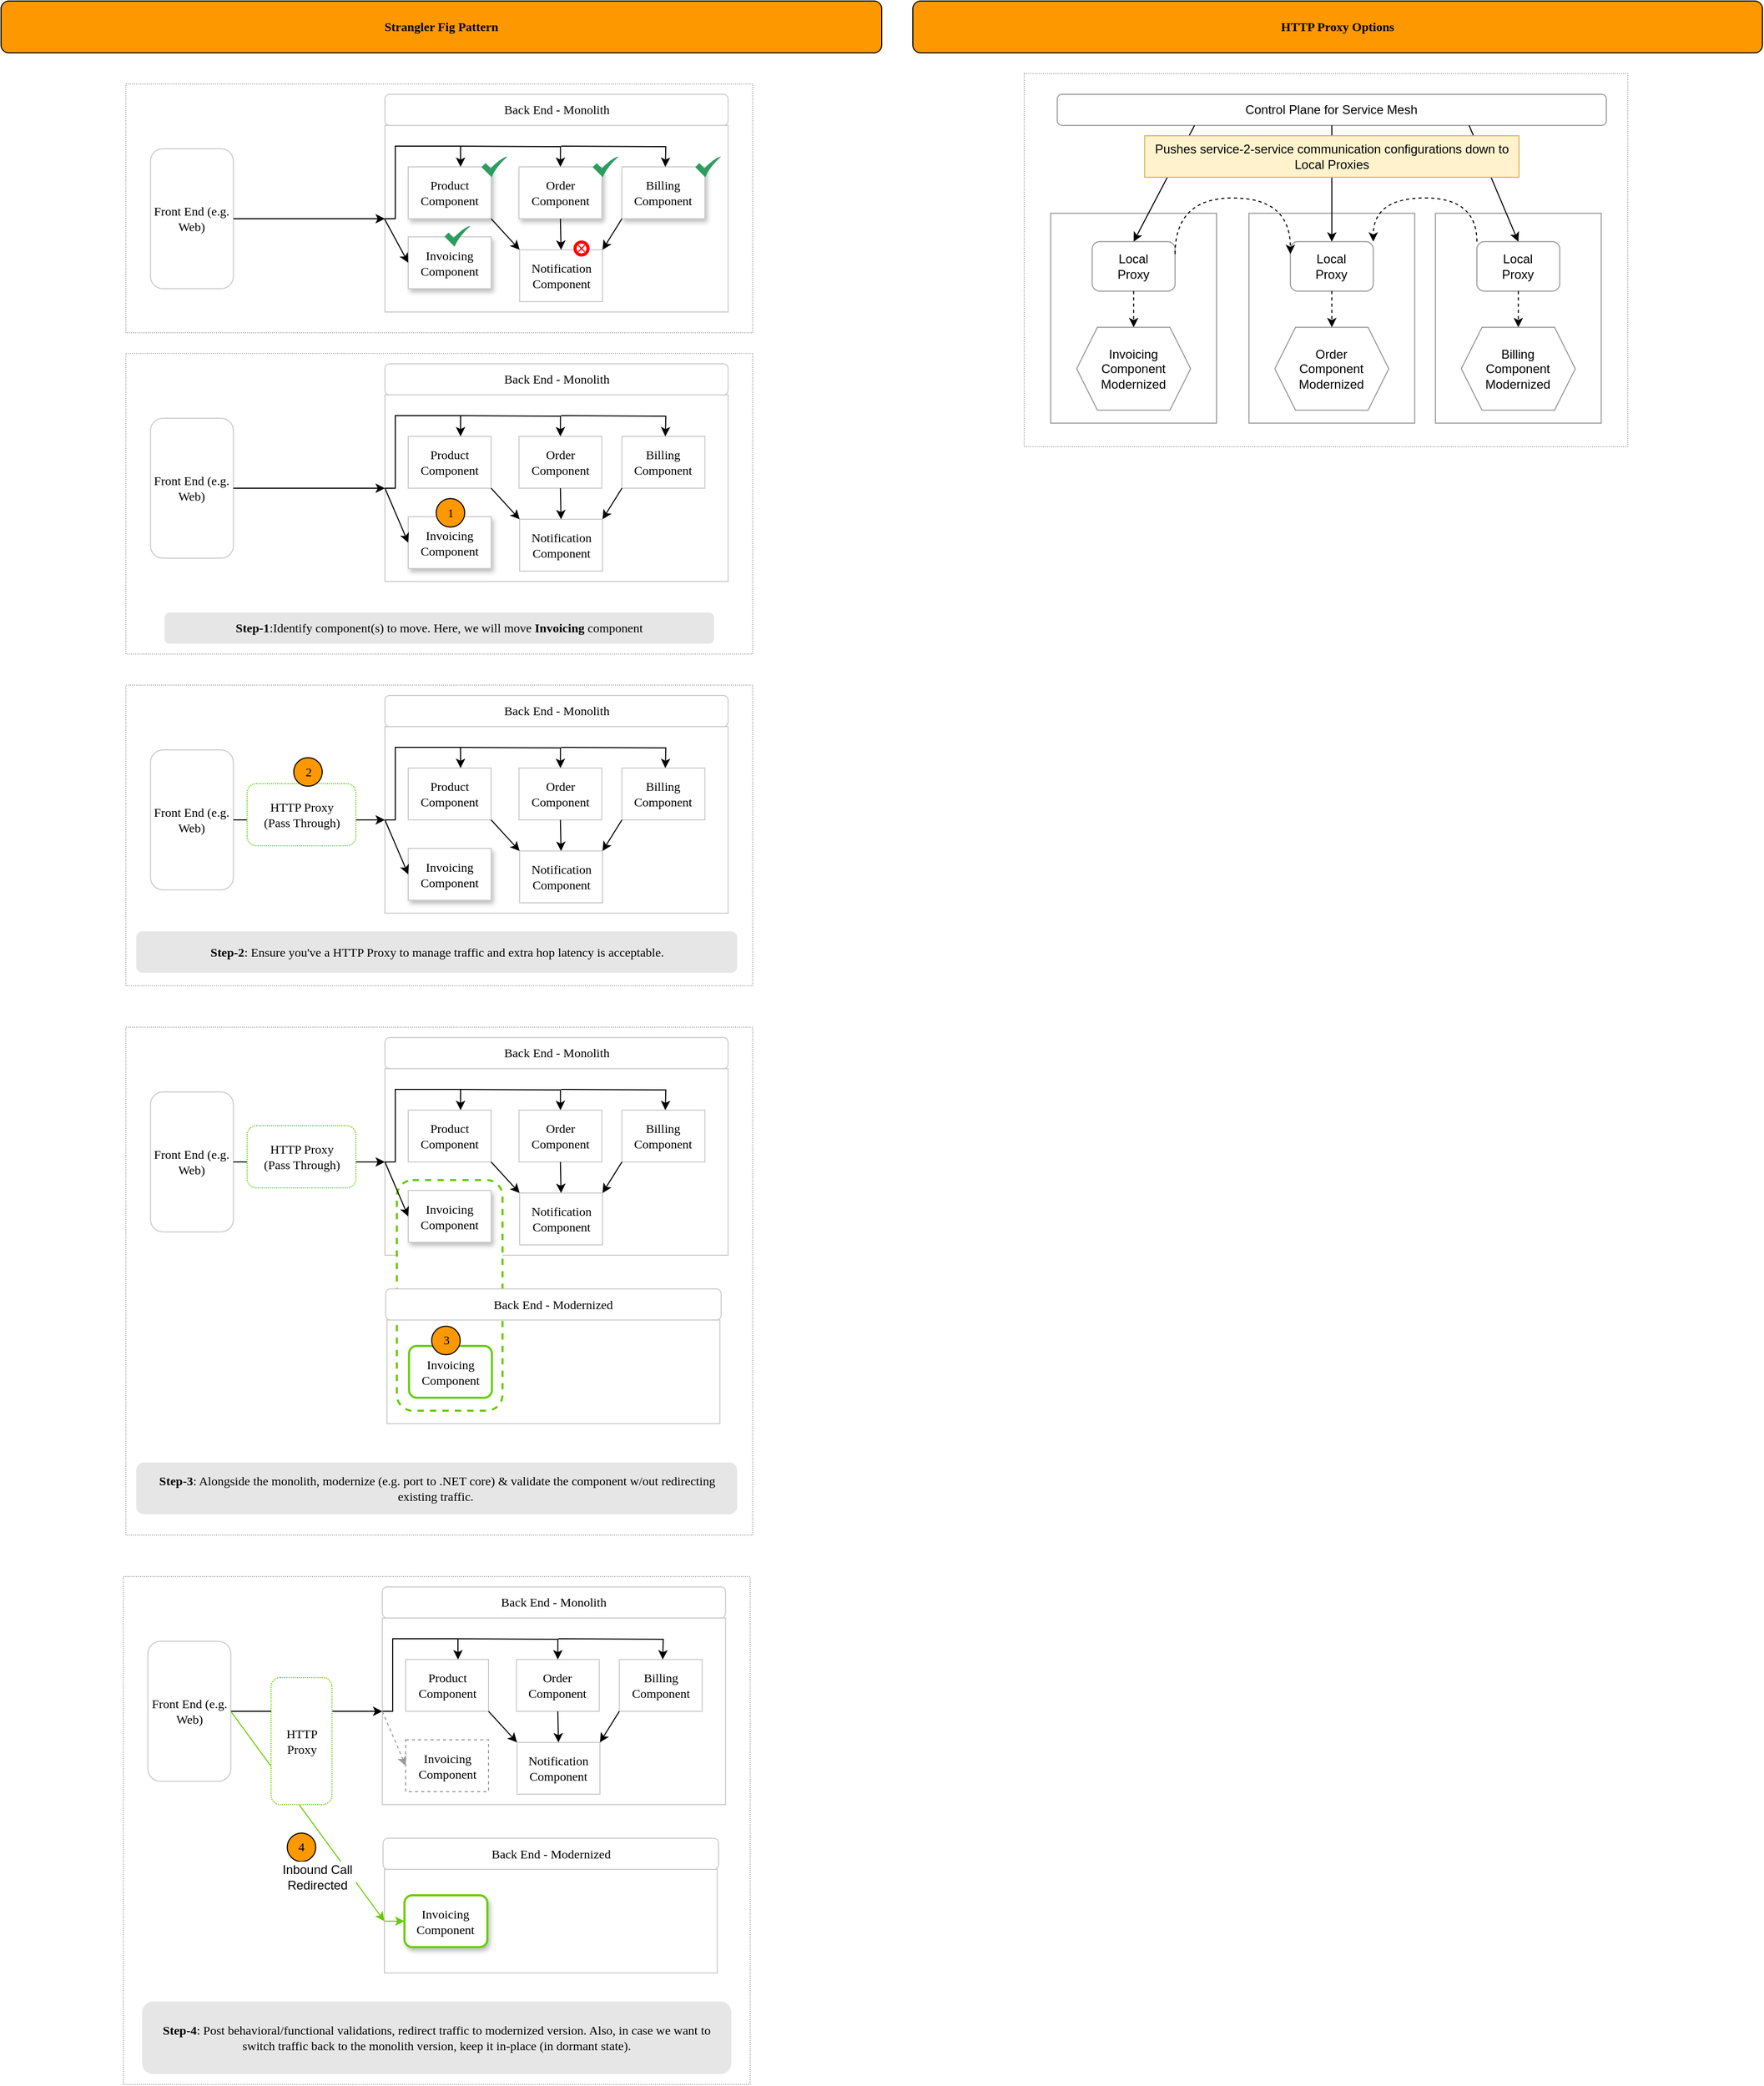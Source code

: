<mxfile version="19.0.3" type="device" pages="2"><diagram id="A56E2FRzg1J_WpSR-TdX" name="Strangler Fig"><mxGraphModel dx="988" dy="901" grid="1" gridSize="10" guides="1" tooltips="1" connect="1" arrows="1" fold="1" page="1" pageScale="1" pageWidth="850" pageHeight="1100" math="0" shadow="0"><root><mxCell id="0"/><mxCell id="1" parent="0"/><mxCell id="AXcPh4XSMhxacgKZrw9_-116" value="" style="rounded=0;whiteSpace=wrap;html=1;strokeColor=#B3B3B3;fillColor=default;strokeWidth=1;dashed=1;dashPattern=1 1;shadow=0;fontFamily=Verdana;" vertex="1" parent="1"><mxGeometry x="987.5" y="70" width="582.5" height="360" as="geometry"/></mxCell><mxCell id="AXcPh4XSMhxacgKZrw9_-140" value="" style="rounded=0;whiteSpace=wrap;html=1;shadow=0;fontColor=#000000;strokeColor=#999999;fillColor=default;" vertex="1" parent="1"><mxGeometry x="1013.13" y="204.75" width="160" height="202.5" as="geometry"/></mxCell><mxCell id="nzpVo-MvLn8j6ytBCN_E-16" value="" style="rounded=0;whiteSpace=wrap;html=1;strokeColor=#B3B3B3;fillColor=default;strokeWidth=1;dashed=1;dashPattern=1 1;shadow=0;fontFamily=Verdana;" parent="1" vertex="1"><mxGeometry x="120.5" y="340" width="605" height="290" as="geometry"/></mxCell><mxCell id="nzpVo-MvLn8j6ytBCN_E-5" value="" style="rounded=0;whiteSpace=wrap;html=1;strokeColor=#CCCCCC;fontFamily=Verdana;" parent="1" vertex="1"><mxGeometry x="370.5" y="380" width="331.25" height="180" as="geometry"/></mxCell><mxCell id="nzpVo-MvLn8j6ytBCN_E-1" value="Strangler Fig Pattern" style="rounded=1;whiteSpace=wrap;html=1;fontStyle=1;fillColor=#FE9800;fontFamily=Verdana;" parent="1" vertex="1"><mxGeometry width="850" height="50" as="geometry"/></mxCell><mxCell id="nzpVo-MvLn8j6ytBCN_E-4" value="Front End (e.g. Web)" style="text;html=1;strokeColor=#CCCCCC;fillColor=default;align=center;verticalAlign=middle;whiteSpace=wrap;rounded=1;shadow=0;fontFamily=Verdana;" parent="1" vertex="1"><mxGeometry x="144.25" y="402.5" width="80" height="135" as="geometry"/></mxCell><mxCell id="nzpVo-MvLn8j6ytBCN_E-6" value="Back End - Monolith" style="text;html=1;strokeColor=#CCCCCC;fillColor=default;align=center;verticalAlign=middle;whiteSpace=wrap;rounded=1;shadow=0;fontFamily=Verdana;" parent="1" vertex="1"><mxGeometry x="370.5" y="350" width="331.25" height="30" as="geometry"/></mxCell><mxCell id="nzpVo-MvLn8j6ytBCN_E-9" value="Product Component" style="rounded=0;whiteSpace=wrap;html=1;strokeColor=#CCCCCC;fillColor=default;shadow=0;fontFamily=Verdana;" parent="1" vertex="1"><mxGeometry x="393" y="420" width="80" height="50" as="geometry"/></mxCell><mxCell id="nzpVo-MvLn8j6ytBCN_E-10" value="Order Component" style="rounded=0;whiteSpace=wrap;html=1;strokeColor=#CCCCCC;fillColor=default;fontFamily=Verdana;" parent="1" vertex="1"><mxGeometry x="499.87" y="420" width="80" height="50" as="geometry"/></mxCell><mxCell id="nzpVo-MvLn8j6ytBCN_E-11" value="Billing Component" style="rounded=0;whiteSpace=wrap;html=1;strokeColor=#CCCCCC;fillColor=default;fontFamily=Verdana;" parent="1" vertex="1"><mxGeometry x="599.25" y="420" width="80" height="50" as="geometry"/></mxCell><mxCell id="nzpVo-MvLn8j6ytBCN_E-12" value="Notification Component" style="rounded=0;whiteSpace=wrap;html=1;strokeColor=#CCCCCC;fillColor=default;fontFamily=Verdana;" parent="1" vertex="1"><mxGeometry x="500.5" y="500" width="80" height="50" as="geometry"/></mxCell><mxCell id="nzpVo-MvLn8j6ytBCN_E-13" value="" style="endArrow=classic;html=1;rounded=0;exitX=1;exitY=1;exitDx=0;exitDy=0;entryX=0;entryY=0;entryDx=0;entryDy=0;fontFamily=Verdana;" parent="1" source="nzpVo-MvLn8j6ytBCN_E-9" target="nzpVo-MvLn8j6ytBCN_E-12" edge="1"><mxGeometry width="50" height="50" relative="1" as="geometry"><mxPoint x="421.75" y="520" as="sourcePoint"/><mxPoint x="471.75" y="470" as="targetPoint"/></mxGeometry></mxCell><mxCell id="nzpVo-MvLn8j6ytBCN_E-14" value="" style="endArrow=classic;html=1;rounded=0;exitX=0.5;exitY=1;exitDx=0;exitDy=0;entryX=0.5;entryY=0;entryDx=0;entryDy=0;fontFamily=Verdana;" parent="1" source="nzpVo-MvLn8j6ytBCN_E-10" target="nzpVo-MvLn8j6ytBCN_E-12" edge="1"><mxGeometry width="50" height="50" relative="1" as="geometry"><mxPoint x="451.75" y="470" as="sourcePoint"/><mxPoint x="511.75" y="515" as="targetPoint"/></mxGeometry></mxCell><mxCell id="nzpVo-MvLn8j6ytBCN_E-15" value="" style="endArrow=classic;html=1;rounded=0;exitX=0;exitY=1;exitDx=0;exitDy=0;entryX=1;entryY=0;entryDx=0;entryDy=0;fontFamily=Verdana;" parent="1" source="nzpVo-MvLn8j6ytBCN_E-11" target="nzpVo-MvLn8j6ytBCN_E-12" edge="1"><mxGeometry width="50" height="50" relative="1" as="geometry"><mxPoint x="451.75" y="470" as="sourcePoint"/><mxPoint x="511.75" y="515" as="targetPoint"/></mxGeometry></mxCell><mxCell id="nzpVo-MvLn8j6ytBCN_E-19" value="" style="endArrow=classic;html=1;rounded=0;entryX=0;entryY=0.5;entryDx=0;entryDy=0;exitX=1;exitY=0.5;exitDx=0;exitDy=0;fontFamily=Verdana;" parent="1" source="nzpVo-MvLn8j6ytBCN_E-4" target="nzpVo-MvLn8j6ytBCN_E-5" edge="1"><mxGeometry width="50" height="50" relative="1" as="geometry"><mxPoint x="281.75" y="420" as="sourcePoint"/><mxPoint x="504.25" y="475" as="targetPoint"/></mxGeometry></mxCell><mxCell id="nzpVo-MvLn8j6ytBCN_E-170" value="&lt;b&gt;Step-1&lt;/b&gt;:Identify component(s) to move. Here, we will move &lt;b&gt;Invoicing&lt;/b&gt; component" style="text;html=1;strokeColor=none;fillColor=#E6E6E6;align=center;verticalAlign=middle;whiteSpace=wrap;rounded=1;shadow=0;perimeterSpacing=0;spacing=7;fontFamily=Verdana;" parent="1" vertex="1"><mxGeometry x="157.88" y="590" width="530.25" height="30" as="geometry"/></mxCell><mxCell id="AXcPh4XSMhxacgKZrw9_-1" value="" style="endArrow=classic;html=1;rounded=0;exitX=0;exitY=0.5;exitDx=0;exitDy=0;fontFamily=Verdana;edgeStyle=orthogonalEdgeStyle;" edge="1" parent="1" source="nzpVo-MvLn8j6ytBCN_E-5" target="nzpVo-MvLn8j6ytBCN_E-9"><mxGeometry width="50" height="50" relative="1" as="geometry"><mxPoint x="234.25" y="485" as="sourcePoint"/><mxPoint x="391.75" y="485" as="targetPoint"/><Array as="points"><mxPoint x="380.5" y="470"/><mxPoint x="380.5" y="400"/><mxPoint x="443.5" y="400"/></Array></mxGeometry></mxCell><mxCell id="AXcPh4XSMhxacgKZrw9_-2" value="" style="endArrow=classic;html=1;rounded=0;entryX=0.5;entryY=0;entryDx=0;entryDy=0;fontFamily=Verdana;edgeStyle=orthogonalEdgeStyle;" edge="1" parent="1" target="nzpVo-MvLn8j6ytBCN_E-10"><mxGeometry width="50" height="50" relative="1" as="geometry"><mxPoint x="440.5" y="400" as="sourcePoint"/><mxPoint x="453" y="430" as="targetPoint"/></mxGeometry></mxCell><mxCell id="AXcPh4XSMhxacgKZrw9_-3" value="" style="endArrow=classic;html=1;rounded=0;entryX=0.5;entryY=0;entryDx=0;entryDy=0;fontFamily=Verdana;edgeStyle=orthogonalEdgeStyle;" edge="1" parent="1"><mxGeometry width="50" height="50" relative="1" as="geometry"><mxPoint x="540.5" y="400" as="sourcePoint"/><mxPoint x="641.12" y="420" as="targetPoint"/></mxGeometry></mxCell><mxCell id="AXcPh4XSMhxacgKZrw9_-4" value="" style="rounded=0;whiteSpace=wrap;html=1;strokeColor=#B3B3B3;fillColor=default;strokeWidth=1;dashed=1;dashPattern=1 1;shadow=0;fontFamily=Verdana;" vertex="1" parent="1"><mxGeometry x="120.5" y="80" width="605" height="240" as="geometry"/></mxCell><mxCell id="AXcPh4XSMhxacgKZrw9_-5" value="" style="rounded=0;whiteSpace=wrap;html=1;strokeColor=#CCCCCC;fontFamily=Verdana;" vertex="1" parent="1"><mxGeometry x="370.5" y="120" width="331.25" height="180" as="geometry"/></mxCell><mxCell id="AXcPh4XSMhxacgKZrw9_-6" value="Front End (e.g. Web)" style="text;html=1;strokeColor=#CCCCCC;fillColor=default;align=center;verticalAlign=middle;whiteSpace=wrap;rounded=1;shadow=0;fontFamily=Verdana;" vertex="1" parent="1"><mxGeometry x="144.25" y="142.5" width="80" height="135" as="geometry"/></mxCell><mxCell id="AXcPh4XSMhxacgKZrw9_-7" value="Back End - Monolith" style="text;html=1;strokeColor=#CCCCCC;fillColor=default;align=center;verticalAlign=middle;whiteSpace=wrap;rounded=1;shadow=0;fontFamily=Verdana;" vertex="1" parent="1"><mxGeometry x="370.5" y="90" width="331.25" height="30" as="geometry"/></mxCell><mxCell id="AXcPh4XSMhxacgKZrw9_-8" value="Product Component" style="rounded=0;whiteSpace=wrap;html=1;strokeColor=#CCCCCC;fillColor=default;shadow=1;fontFamily=Verdana;" vertex="1" parent="1"><mxGeometry x="393" y="160" width="80" height="50" as="geometry"/></mxCell><mxCell id="AXcPh4XSMhxacgKZrw9_-9" value="Order Component" style="rounded=0;whiteSpace=wrap;html=1;strokeColor=#CCCCCC;fillColor=default;fontFamily=Verdana;shadow=1;" vertex="1" parent="1"><mxGeometry x="499.87" y="160" width="80" height="50" as="geometry"/></mxCell><mxCell id="AXcPh4XSMhxacgKZrw9_-10" value="Billing Component" style="rounded=0;whiteSpace=wrap;html=1;strokeColor=#CCCCCC;fillColor=default;fontFamily=Verdana;shadow=1;" vertex="1" parent="1"><mxGeometry x="599.25" y="160" width="80" height="50" as="geometry"/></mxCell><mxCell id="AXcPh4XSMhxacgKZrw9_-11" value="Notification Component" style="rounded=0;whiteSpace=wrap;html=1;strokeColor=#CCCCCC;fillColor=default;fontFamily=Verdana;" vertex="1" parent="1"><mxGeometry x="500.5" y="240" width="80" height="50" as="geometry"/></mxCell><mxCell id="AXcPh4XSMhxacgKZrw9_-12" value="" style="endArrow=classic;html=1;rounded=0;exitX=1;exitY=1;exitDx=0;exitDy=0;entryX=0;entryY=0;entryDx=0;entryDy=0;fontFamily=Verdana;" edge="1" parent="1" source="AXcPh4XSMhxacgKZrw9_-8" target="AXcPh4XSMhxacgKZrw9_-11"><mxGeometry width="50" height="50" relative="1" as="geometry"><mxPoint x="421.75" y="260" as="sourcePoint"/><mxPoint x="471.75" y="210" as="targetPoint"/></mxGeometry></mxCell><mxCell id="AXcPh4XSMhxacgKZrw9_-13" value="" style="endArrow=classic;html=1;rounded=0;exitX=0.5;exitY=1;exitDx=0;exitDy=0;entryX=0.5;entryY=0;entryDx=0;entryDy=0;fontFamily=Verdana;" edge="1" parent="1" source="AXcPh4XSMhxacgKZrw9_-9" target="AXcPh4XSMhxacgKZrw9_-11"><mxGeometry width="50" height="50" relative="1" as="geometry"><mxPoint x="451.75" y="210" as="sourcePoint"/><mxPoint x="511.75" y="255" as="targetPoint"/></mxGeometry></mxCell><mxCell id="AXcPh4XSMhxacgKZrw9_-14" value="" style="endArrow=classic;html=1;rounded=0;exitX=0;exitY=1;exitDx=0;exitDy=0;entryX=1;entryY=0;entryDx=0;entryDy=0;fontFamily=Verdana;" edge="1" parent="1" source="AXcPh4XSMhxacgKZrw9_-10" target="AXcPh4XSMhxacgKZrw9_-11"><mxGeometry width="50" height="50" relative="1" as="geometry"><mxPoint x="451.75" y="210" as="sourcePoint"/><mxPoint x="511.75" y="255" as="targetPoint"/></mxGeometry></mxCell><mxCell id="AXcPh4XSMhxacgKZrw9_-15" value="" style="endArrow=classic;html=1;rounded=0;entryX=0;entryY=0.5;entryDx=0;entryDy=0;exitX=1;exitY=0.5;exitDx=0;exitDy=0;fontFamily=Verdana;" edge="1" parent="1" source="AXcPh4XSMhxacgKZrw9_-6" target="AXcPh4XSMhxacgKZrw9_-5"><mxGeometry width="50" height="50" relative="1" as="geometry"><mxPoint x="281.75" y="160" as="sourcePoint"/><mxPoint x="504.25" y="215" as="targetPoint"/></mxGeometry></mxCell><mxCell id="AXcPh4XSMhxacgKZrw9_-17" value="" style="endArrow=classic;html=1;rounded=0;exitX=0;exitY=0.5;exitDx=0;exitDy=0;fontFamily=Verdana;edgeStyle=orthogonalEdgeStyle;" edge="1" parent="1" source="AXcPh4XSMhxacgKZrw9_-5" target="AXcPh4XSMhxacgKZrw9_-8"><mxGeometry width="50" height="50" relative="1" as="geometry"><mxPoint x="234.25" y="225" as="sourcePoint"/><mxPoint x="391.75" y="225" as="targetPoint"/><Array as="points"><mxPoint x="380.5" y="210"/><mxPoint x="380.5" y="140"/><mxPoint x="443.5" y="140"/></Array></mxGeometry></mxCell><mxCell id="AXcPh4XSMhxacgKZrw9_-18" value="" style="endArrow=classic;html=1;rounded=0;entryX=0.5;entryY=0;entryDx=0;entryDy=0;fontFamily=Verdana;edgeStyle=orthogonalEdgeStyle;" edge="1" parent="1" target="AXcPh4XSMhxacgKZrw9_-9"><mxGeometry width="50" height="50" relative="1" as="geometry"><mxPoint x="440.5" y="140" as="sourcePoint"/><mxPoint x="453" y="170" as="targetPoint"/></mxGeometry></mxCell><mxCell id="AXcPh4XSMhxacgKZrw9_-19" value="" style="endArrow=classic;html=1;rounded=0;entryX=0.5;entryY=0;entryDx=0;entryDy=0;fontFamily=Verdana;edgeStyle=orthogonalEdgeStyle;" edge="1" parent="1"><mxGeometry width="50" height="50" relative="1" as="geometry"><mxPoint x="540.5" y="140" as="sourcePoint"/><mxPoint x="641.12" y="160" as="targetPoint"/></mxGeometry></mxCell><mxCell id="AXcPh4XSMhxacgKZrw9_-20" value="Invoicing Component" style="rounded=0;whiteSpace=wrap;html=1;strokeColor=#CCCCCC;fillColor=default;shadow=1;fontFamily=Verdana;" vertex="1" parent="1"><mxGeometry x="393" y="227.5" width="80" height="50" as="geometry"/></mxCell><mxCell id="AXcPh4XSMhxacgKZrw9_-21" value="" style="endArrow=classic;html=1;rounded=0;fontFamily=Verdana;entryX=0;entryY=0.5;entryDx=0;entryDy=0;" edge="1" parent="1" target="AXcPh4XSMhxacgKZrw9_-20"><mxGeometry width="50" height="50" relative="1" as="geometry"><mxPoint x="370" y="210" as="sourcePoint"/><mxPoint x="453.5" y="170" as="targetPoint"/></mxGeometry></mxCell><mxCell id="AXcPh4XSMhxacgKZrw9_-22" value="" style="sketch=0;html=1;aspect=fixed;strokeColor=none;shadow=0;align=center;verticalAlign=top;fillColor=#2D9C5E;shape=mxgraph.gcp2.check;fontColor=#97D077;" vertex="1" parent="1"><mxGeometry x="571" y="150" width="25" height="20" as="geometry"/></mxCell><mxCell id="AXcPh4XSMhxacgKZrw9_-23" value="" style="sketch=0;html=1;aspect=fixed;strokeColor=none;shadow=0;align=center;verticalAlign=top;fillColor=#2D9C5E;shape=mxgraph.gcp2.check;fontColor=#97D077;" vertex="1" parent="1"><mxGeometry x="463.75" y="150" width="25" height="20" as="geometry"/></mxCell><mxCell id="AXcPh4XSMhxacgKZrw9_-24" value="" style="sketch=0;html=1;aspect=fixed;strokeColor=none;shadow=0;align=center;verticalAlign=top;fillColor=#2D9C5E;shape=mxgraph.gcp2.check;fontColor=#97D077;" vertex="1" parent="1"><mxGeometry x="670" y="150" width="25" height="20" as="geometry"/></mxCell><mxCell id="AXcPh4XSMhxacgKZrw9_-25" value="" style="sketch=0;html=1;aspect=fixed;strokeColor=none;shadow=0;align=center;verticalAlign=top;fillColor=#2D9C5E;shape=mxgraph.gcp2.check;fontColor=#97D077;" vertex="1" parent="1"><mxGeometry x="428" y="217" width="25" height="20" as="geometry"/></mxCell><mxCell id="AXcPh4XSMhxacgKZrw9_-26" value="" style="points=[[0.145,0.145,0],[0.5,0,0],[0.855,0.145,0],[1,0.5,0],[0.855,0.855,0],[0.5,1,0],[0.145,0.855,0],[0,0.5,0]];shape=mxgraph.bpmn.event;html=1;verticalLabelPosition=bottom;labelBackgroundColor=#ffffff;verticalAlign=top;align=center;perimeter=ellipsePerimeter;outlineConnect=0;aspect=fixed;outline=end;symbol=cancel;shadow=0;fontColor=#97D077;fillColor=default;strokeColor=#FF0000;" vertex="1" parent="1"><mxGeometry x="554" y="232.5" width="12.5" height="12.5" as="geometry"/></mxCell><mxCell id="AXcPh4XSMhxacgKZrw9_-29" value="Invoicing Component" style="rounded=0;whiteSpace=wrap;html=1;strokeColor=#CCCCCC;fillColor=default;shadow=1;fontFamily=Verdana;" vertex="1" parent="1"><mxGeometry x="393" y="497.5" width="80" height="50" as="geometry"/></mxCell><mxCell id="AXcPh4XSMhxacgKZrw9_-30" value="" style="endArrow=classic;html=1;rounded=0;fontFamily=Verdana;entryX=0;entryY=0.5;entryDx=0;entryDy=0;exitX=0;exitY=0.5;exitDx=0;exitDy=0;" edge="1" parent="1" target="AXcPh4XSMhxacgKZrw9_-29" source="nzpVo-MvLn8j6ytBCN_E-5"><mxGeometry width="50" height="50" relative="1" as="geometry"><mxPoint x="370.5" y="480" as="sourcePoint"/><mxPoint x="454" y="440" as="targetPoint"/></mxGeometry></mxCell><mxCell id="AXcPh4XSMhxacgKZrw9_-33" value="" style="rounded=0;whiteSpace=wrap;html=1;strokeColor=#B3B3B3;fillColor=default;strokeWidth=1;dashed=1;dashPattern=1 1;shadow=0;fontFamily=Verdana;" vertex="1" parent="1"><mxGeometry x="120.5" y="660" width="605" height="290" as="geometry"/></mxCell><mxCell id="AXcPh4XSMhxacgKZrw9_-34" value="" style="rounded=0;whiteSpace=wrap;html=1;strokeColor=#CCCCCC;fontFamily=Verdana;" vertex="1" parent="1"><mxGeometry x="370.5" y="700" width="331.25" height="180" as="geometry"/></mxCell><mxCell id="AXcPh4XSMhxacgKZrw9_-35" value="Front End (e.g. Web)" style="text;html=1;strokeColor=#CCCCCC;fillColor=default;align=center;verticalAlign=middle;whiteSpace=wrap;rounded=1;shadow=0;fontFamily=Verdana;" vertex="1" parent="1"><mxGeometry x="144.25" y="722.5" width="80" height="135" as="geometry"/></mxCell><mxCell id="AXcPh4XSMhxacgKZrw9_-36" value="Back End - Monolith" style="text;html=1;strokeColor=#CCCCCC;fillColor=default;align=center;verticalAlign=middle;whiteSpace=wrap;rounded=1;shadow=0;fontFamily=Verdana;" vertex="1" parent="1"><mxGeometry x="370.5" y="670" width="331.25" height="30" as="geometry"/></mxCell><mxCell id="AXcPh4XSMhxacgKZrw9_-37" value="Product Component" style="rounded=0;whiteSpace=wrap;html=1;strokeColor=#CCCCCC;fillColor=default;shadow=0;fontFamily=Verdana;" vertex="1" parent="1"><mxGeometry x="393" y="740" width="80" height="50" as="geometry"/></mxCell><mxCell id="AXcPh4XSMhxacgKZrw9_-38" value="Order Component" style="rounded=0;whiteSpace=wrap;html=1;strokeColor=#CCCCCC;fillColor=default;fontFamily=Verdana;" vertex="1" parent="1"><mxGeometry x="499.87" y="740" width="80" height="50" as="geometry"/></mxCell><mxCell id="AXcPh4XSMhxacgKZrw9_-39" value="Billing Component" style="rounded=0;whiteSpace=wrap;html=1;strokeColor=#CCCCCC;fillColor=default;fontFamily=Verdana;" vertex="1" parent="1"><mxGeometry x="599.25" y="740" width="80" height="50" as="geometry"/></mxCell><mxCell id="AXcPh4XSMhxacgKZrw9_-40" value="Notification Component" style="rounded=0;whiteSpace=wrap;html=1;strokeColor=#CCCCCC;fillColor=default;fontFamily=Verdana;" vertex="1" parent="1"><mxGeometry x="500.5" y="820" width="80" height="50" as="geometry"/></mxCell><mxCell id="AXcPh4XSMhxacgKZrw9_-41" value="" style="endArrow=classic;html=1;rounded=0;exitX=1;exitY=1;exitDx=0;exitDy=0;entryX=0;entryY=0;entryDx=0;entryDy=0;fontFamily=Verdana;" edge="1" parent="1" source="AXcPh4XSMhxacgKZrw9_-37" target="AXcPh4XSMhxacgKZrw9_-40"><mxGeometry width="50" height="50" relative="1" as="geometry"><mxPoint x="421.75" y="840" as="sourcePoint"/><mxPoint x="471.75" y="790" as="targetPoint"/></mxGeometry></mxCell><mxCell id="AXcPh4XSMhxacgKZrw9_-42" value="" style="endArrow=classic;html=1;rounded=0;exitX=0.5;exitY=1;exitDx=0;exitDy=0;entryX=0.5;entryY=0;entryDx=0;entryDy=0;fontFamily=Verdana;" edge="1" parent="1" source="AXcPh4XSMhxacgKZrw9_-38" target="AXcPh4XSMhxacgKZrw9_-40"><mxGeometry width="50" height="50" relative="1" as="geometry"><mxPoint x="451.75" y="790" as="sourcePoint"/><mxPoint x="511.75" y="835" as="targetPoint"/></mxGeometry></mxCell><mxCell id="AXcPh4XSMhxacgKZrw9_-43" value="" style="endArrow=classic;html=1;rounded=0;exitX=0;exitY=1;exitDx=0;exitDy=0;entryX=1;entryY=0;entryDx=0;entryDy=0;fontFamily=Verdana;" edge="1" parent="1" source="AXcPh4XSMhxacgKZrw9_-39" target="AXcPh4XSMhxacgKZrw9_-40"><mxGeometry width="50" height="50" relative="1" as="geometry"><mxPoint x="451.75" y="790" as="sourcePoint"/><mxPoint x="511.75" y="835" as="targetPoint"/></mxGeometry></mxCell><mxCell id="AXcPh4XSMhxacgKZrw9_-44" value="" style="endArrow=classic;html=1;rounded=0;entryX=0;entryY=0.5;entryDx=0;entryDy=0;exitX=1;exitY=0.5;exitDx=0;exitDy=0;fontFamily=Verdana;" edge="1" parent="1" source="AXcPh4XSMhxacgKZrw9_-35" target="AXcPh4XSMhxacgKZrw9_-34"><mxGeometry width="50" height="50" relative="1" as="geometry"><mxPoint x="281.75" y="740" as="sourcePoint"/><mxPoint x="504.25" y="795" as="targetPoint"/></mxGeometry></mxCell><mxCell id="AXcPh4XSMhxacgKZrw9_-46" value="" style="endArrow=classic;html=1;rounded=0;exitX=0;exitY=0.5;exitDx=0;exitDy=0;fontFamily=Verdana;edgeStyle=orthogonalEdgeStyle;" edge="1" parent="1" source="AXcPh4XSMhxacgKZrw9_-34" target="AXcPh4XSMhxacgKZrw9_-37"><mxGeometry width="50" height="50" relative="1" as="geometry"><mxPoint x="234.25" y="805" as="sourcePoint"/><mxPoint x="391.75" y="805" as="targetPoint"/><Array as="points"><mxPoint x="380.5" y="790"/><mxPoint x="380.5" y="720"/><mxPoint x="443.5" y="720"/></Array></mxGeometry></mxCell><mxCell id="AXcPh4XSMhxacgKZrw9_-47" value="" style="endArrow=classic;html=1;rounded=0;entryX=0.5;entryY=0;entryDx=0;entryDy=0;fontFamily=Verdana;edgeStyle=orthogonalEdgeStyle;" edge="1" parent="1" target="AXcPh4XSMhxacgKZrw9_-38"><mxGeometry width="50" height="50" relative="1" as="geometry"><mxPoint x="440.5" y="720" as="sourcePoint"/><mxPoint x="453" y="750" as="targetPoint"/></mxGeometry></mxCell><mxCell id="AXcPh4XSMhxacgKZrw9_-48" value="" style="endArrow=classic;html=1;rounded=0;entryX=0.5;entryY=0;entryDx=0;entryDy=0;fontFamily=Verdana;edgeStyle=orthogonalEdgeStyle;" edge="1" parent="1"><mxGeometry width="50" height="50" relative="1" as="geometry"><mxPoint x="540.5" y="720" as="sourcePoint"/><mxPoint x="641.12" y="740" as="targetPoint"/></mxGeometry></mxCell><mxCell id="AXcPh4XSMhxacgKZrw9_-49" value="Invoicing Component" style="rounded=0;whiteSpace=wrap;html=1;strokeColor=#CCCCCC;fillColor=default;shadow=1;fontFamily=Verdana;" vertex="1" parent="1"><mxGeometry x="393" y="817.5" width="80" height="50" as="geometry"/></mxCell><mxCell id="AXcPh4XSMhxacgKZrw9_-50" value="" style="endArrow=classic;html=1;rounded=0;fontFamily=Verdana;entryX=0;entryY=0.5;entryDx=0;entryDy=0;exitX=0;exitY=0.5;exitDx=0;exitDy=0;" edge="1" parent="1" source="AXcPh4XSMhxacgKZrw9_-34" target="AXcPh4XSMhxacgKZrw9_-49"><mxGeometry width="50" height="50" relative="1" as="geometry"><mxPoint x="370.5" y="800" as="sourcePoint"/><mxPoint x="454" y="760" as="targetPoint"/></mxGeometry></mxCell><mxCell id="AXcPh4XSMhxacgKZrw9_-51" value="HTTP Proxy&lt;br&gt;(Pass Through)" style="rounded=1;whiteSpace=wrap;html=1;shadow=0;dashed=1;strokeColor=#66CC00;strokeWidth=1;fillColor=default;rotation=0;dashPattern=1 1;fontFamily=Verdana;" vertex="1" parent="1"><mxGeometry x="237.5" y="755" width="105" height="60" as="geometry"/></mxCell><mxCell id="AXcPh4XSMhxacgKZrw9_-52" value="2" style="ellipse;whiteSpace=wrap;html=1;aspect=fixed;fillColor=#FE9800;fontFamily=Verdana;" vertex="1" parent="1"><mxGeometry x="282.51" y="730" width="27.5" height="27.5" as="geometry"/></mxCell><mxCell id="AXcPh4XSMhxacgKZrw9_-53" value="&lt;b&gt;Step-2&lt;/b&gt;: Ensure you've a HTTP Proxy to manage traffic and extra hop latency is acceptable." style="text;html=1;strokeColor=none;fillColor=#E6E6E6;align=center;verticalAlign=middle;whiteSpace=wrap;rounded=1;shadow=0;perimeterSpacing=0;spacing=7;fontFamily=Verdana;" vertex="1" parent="1"><mxGeometry x="130.5" y="897.5" width="580" height="40" as="geometry"/></mxCell><mxCell id="AXcPh4XSMhxacgKZrw9_-54" value="" style="rounded=0;whiteSpace=wrap;html=1;strokeColor=#B3B3B3;fillColor=default;strokeWidth=1;dashed=1;dashPattern=1 1;shadow=0;fontFamily=Verdana;" vertex="1" parent="1"><mxGeometry x="120.5" y="990" width="605" height="490" as="geometry"/></mxCell><mxCell id="AXcPh4XSMhxacgKZrw9_-55" value="" style="rounded=0;whiteSpace=wrap;html=1;strokeColor=#CCCCCC;fontFamily=Verdana;" vertex="1" parent="1"><mxGeometry x="370.5" y="1030" width="331.25" height="180" as="geometry"/></mxCell><mxCell id="AXcPh4XSMhxacgKZrw9_-56" value="Front End (e.g. Web)" style="text;html=1;strokeColor=#CCCCCC;fillColor=default;align=center;verticalAlign=middle;whiteSpace=wrap;rounded=1;shadow=0;fontFamily=Verdana;" vertex="1" parent="1"><mxGeometry x="144.25" y="1052.5" width="80" height="135" as="geometry"/></mxCell><mxCell id="AXcPh4XSMhxacgKZrw9_-57" value="Back End - Monolith" style="text;html=1;strokeColor=#CCCCCC;fillColor=default;align=center;verticalAlign=middle;whiteSpace=wrap;rounded=1;shadow=0;fontFamily=Verdana;" vertex="1" parent="1"><mxGeometry x="370.5" y="1000" width="331.25" height="30" as="geometry"/></mxCell><mxCell id="AXcPh4XSMhxacgKZrw9_-58" value="Product Component" style="rounded=0;whiteSpace=wrap;html=1;strokeColor=#CCCCCC;fillColor=default;shadow=0;fontFamily=Verdana;" vertex="1" parent="1"><mxGeometry x="393" y="1070" width="80" height="50" as="geometry"/></mxCell><mxCell id="AXcPh4XSMhxacgKZrw9_-59" value="Order Component" style="rounded=0;whiteSpace=wrap;html=1;strokeColor=#CCCCCC;fillColor=default;fontFamily=Verdana;" vertex="1" parent="1"><mxGeometry x="499.87" y="1070" width="80" height="50" as="geometry"/></mxCell><mxCell id="AXcPh4XSMhxacgKZrw9_-60" value="Billing Component" style="rounded=0;whiteSpace=wrap;html=1;strokeColor=#CCCCCC;fillColor=default;fontFamily=Verdana;" vertex="1" parent="1"><mxGeometry x="599.25" y="1070" width="80" height="50" as="geometry"/></mxCell><mxCell id="AXcPh4XSMhxacgKZrw9_-61" value="Notification Component" style="rounded=0;whiteSpace=wrap;html=1;strokeColor=#CCCCCC;fillColor=default;fontFamily=Verdana;" vertex="1" parent="1"><mxGeometry x="500.5" y="1150" width="80" height="50" as="geometry"/></mxCell><mxCell id="AXcPh4XSMhxacgKZrw9_-62" value="" style="endArrow=classic;html=1;rounded=0;exitX=1;exitY=1;exitDx=0;exitDy=0;entryX=0;entryY=0;entryDx=0;entryDy=0;fontFamily=Verdana;" edge="1" parent="1" source="AXcPh4XSMhxacgKZrw9_-58" target="AXcPh4XSMhxacgKZrw9_-61"><mxGeometry width="50" height="50" relative="1" as="geometry"><mxPoint x="421.75" y="1170" as="sourcePoint"/><mxPoint x="471.75" y="1120" as="targetPoint"/></mxGeometry></mxCell><mxCell id="AXcPh4XSMhxacgKZrw9_-63" value="" style="endArrow=classic;html=1;rounded=0;exitX=0.5;exitY=1;exitDx=0;exitDy=0;entryX=0.5;entryY=0;entryDx=0;entryDy=0;fontFamily=Verdana;" edge="1" parent="1" source="AXcPh4XSMhxacgKZrw9_-59" target="AXcPh4XSMhxacgKZrw9_-61"><mxGeometry width="50" height="50" relative="1" as="geometry"><mxPoint x="451.75" y="1120" as="sourcePoint"/><mxPoint x="511.75" y="1165" as="targetPoint"/></mxGeometry></mxCell><mxCell id="AXcPh4XSMhxacgKZrw9_-64" value="" style="endArrow=classic;html=1;rounded=0;exitX=0;exitY=1;exitDx=0;exitDy=0;entryX=1;entryY=0;entryDx=0;entryDy=0;fontFamily=Verdana;" edge="1" parent="1" source="AXcPh4XSMhxacgKZrw9_-60" target="AXcPh4XSMhxacgKZrw9_-61"><mxGeometry width="50" height="50" relative="1" as="geometry"><mxPoint x="451.75" y="1120" as="sourcePoint"/><mxPoint x="511.75" y="1165" as="targetPoint"/></mxGeometry></mxCell><mxCell id="AXcPh4XSMhxacgKZrw9_-65" value="" style="endArrow=classic;html=1;rounded=0;entryX=0;entryY=0.5;entryDx=0;entryDy=0;exitX=1;exitY=0.5;exitDx=0;exitDy=0;fontFamily=Verdana;" edge="1" parent="1" source="AXcPh4XSMhxacgKZrw9_-56" target="AXcPh4XSMhxacgKZrw9_-55"><mxGeometry width="50" height="50" relative="1" as="geometry"><mxPoint x="281.75" y="1070" as="sourcePoint"/><mxPoint x="504.25" y="1125" as="targetPoint"/></mxGeometry></mxCell><mxCell id="AXcPh4XSMhxacgKZrw9_-66" value="" style="endArrow=classic;html=1;rounded=0;exitX=0;exitY=0.5;exitDx=0;exitDy=0;fontFamily=Verdana;edgeStyle=orthogonalEdgeStyle;" edge="1" parent="1" source="AXcPh4XSMhxacgKZrw9_-55" target="AXcPh4XSMhxacgKZrw9_-58"><mxGeometry width="50" height="50" relative="1" as="geometry"><mxPoint x="234.25" y="1135" as="sourcePoint"/><mxPoint x="391.75" y="1135" as="targetPoint"/><Array as="points"><mxPoint x="380.5" y="1120"/><mxPoint x="380.5" y="1050"/><mxPoint x="443.5" y="1050"/></Array></mxGeometry></mxCell><mxCell id="AXcPh4XSMhxacgKZrw9_-67" value="" style="endArrow=classic;html=1;rounded=0;entryX=0.5;entryY=0;entryDx=0;entryDy=0;fontFamily=Verdana;edgeStyle=orthogonalEdgeStyle;" edge="1" parent="1" target="AXcPh4XSMhxacgKZrw9_-59"><mxGeometry width="50" height="50" relative="1" as="geometry"><mxPoint x="440.5" y="1050" as="sourcePoint"/><mxPoint x="453" y="1080" as="targetPoint"/></mxGeometry></mxCell><mxCell id="AXcPh4XSMhxacgKZrw9_-68" value="" style="endArrow=classic;html=1;rounded=0;entryX=0.5;entryY=0;entryDx=0;entryDy=0;fontFamily=Verdana;edgeStyle=orthogonalEdgeStyle;" edge="1" parent="1"><mxGeometry width="50" height="50" relative="1" as="geometry"><mxPoint x="540.5" y="1050" as="sourcePoint"/><mxPoint x="641.12" y="1070" as="targetPoint"/></mxGeometry></mxCell><mxCell id="AXcPh4XSMhxacgKZrw9_-71" value="HTTP Proxy&lt;br&gt;(Pass Through)" style="rounded=1;whiteSpace=wrap;html=1;shadow=0;dashed=1;strokeColor=#66CC00;strokeWidth=1;fillColor=default;rotation=0;dashPattern=1 1;fontFamily=Verdana;" vertex="1" parent="1"><mxGeometry x="237.5" y="1085" width="105" height="60" as="geometry"/></mxCell><mxCell id="AXcPh4XSMhxacgKZrw9_-74" value="" style="rounded=0;whiteSpace=wrap;html=1;strokeColor=#CCCCCC;shadow=0;strokeWidth=1;fontFamily=Verdana;" vertex="1" parent="1"><mxGeometry x="372.5" y="1272.5" width="321.25" height="100" as="geometry"/></mxCell><mxCell id="AXcPh4XSMhxacgKZrw9_-75" value="" style="rounded=1;whiteSpace=wrap;html=1;shadow=0;dashed=1;strokeColor=#66CC00;strokeWidth=2;fillColor=default;rotation=0;fontFamily=Verdana;" vertex="1" parent="1"><mxGeometry x="382" y="1137.5" width="102" height="222.5" as="geometry"/></mxCell><mxCell id="AXcPh4XSMhxacgKZrw9_-76" value="Invoicing Component" style="rounded=1;whiteSpace=wrap;html=1;strokeColor=#66CC00;fillColor=default;shadow=0;strokeWidth=2;fontFamily=Verdana;" vertex="1" parent="1"><mxGeometry x="393.75" y="1297.5" width="80" height="50" as="geometry"/></mxCell><mxCell id="AXcPh4XSMhxacgKZrw9_-77" value="Back End - Modernized" style="text;html=1;strokeColor=#CCCCCC;fillColor=default;align=center;verticalAlign=middle;whiteSpace=wrap;rounded=1;shadow=0;strokeWidth=1;fontFamily=Verdana;" vertex="1" parent="1"><mxGeometry x="371.25" y="1242.5" width="323.75" height="30" as="geometry"/></mxCell><mxCell id="AXcPh4XSMhxacgKZrw9_-78" value="3" style="ellipse;whiteSpace=wrap;html=1;aspect=fixed;fillColor=#FE9800;fontFamily=Verdana;" vertex="1" parent="1"><mxGeometry x="415.62" y="1278.5" width="27.5" height="27.5" as="geometry"/></mxCell><mxCell id="AXcPh4XSMhxacgKZrw9_-69" value="Invoicing Component" style="rounded=0;whiteSpace=wrap;html=1;strokeColor=#CCCCCC;fillColor=default;shadow=1;fontFamily=Verdana;" vertex="1" parent="1"><mxGeometry x="393" y="1147.5" width="80" height="50" as="geometry"/></mxCell><mxCell id="AXcPh4XSMhxacgKZrw9_-70" value="" style="endArrow=classic;html=1;rounded=0;fontFamily=Verdana;entryX=0;entryY=0.5;entryDx=0;entryDy=0;exitX=0;exitY=0.5;exitDx=0;exitDy=0;" edge="1" parent="1" source="AXcPh4XSMhxacgKZrw9_-55" target="AXcPh4XSMhxacgKZrw9_-69"><mxGeometry width="50" height="50" relative="1" as="geometry"><mxPoint x="370.5" y="1130" as="sourcePoint"/><mxPoint x="454" y="1090" as="targetPoint"/></mxGeometry></mxCell><mxCell id="AXcPh4XSMhxacgKZrw9_-79" value="&lt;b&gt;Step-3&lt;/b&gt;: Alongside the monolith, modernize (e.g. port to .NET core) &amp;amp; validate the component w/out redirecting existing traffic.&amp;nbsp;" style="text;html=1;strokeColor=none;fillColor=#E6E6E6;align=center;verticalAlign=middle;whiteSpace=wrap;rounded=1;shadow=0;perimeterSpacing=0;spacing=7;fontFamily=Verdana;" vertex="1" parent="1"><mxGeometry x="130.5" y="1410" width="580" height="50" as="geometry"/></mxCell><mxCell id="AXcPh4XSMhxacgKZrw9_-80" value="" style="rounded=0;whiteSpace=wrap;html=1;strokeColor=#B3B3B3;fillColor=default;strokeWidth=1;dashed=1;dashPattern=1 1;shadow=0;fontFamily=Verdana;" vertex="1" parent="1"><mxGeometry x="118" y="1520" width="605" height="490" as="geometry"/></mxCell><mxCell id="AXcPh4XSMhxacgKZrw9_-81" value="" style="rounded=0;whiteSpace=wrap;html=1;strokeColor=#CCCCCC;fontFamily=Verdana;" vertex="1" parent="1"><mxGeometry x="368" y="1560" width="331.25" height="180" as="geometry"/></mxCell><mxCell id="AXcPh4XSMhxacgKZrw9_-82" value="Front End (e.g. Web)" style="text;html=1;strokeColor=#CCCCCC;fillColor=default;align=center;verticalAlign=middle;whiteSpace=wrap;rounded=1;shadow=0;fontFamily=Verdana;" vertex="1" parent="1"><mxGeometry x="141.75" y="1582.5" width="80" height="135" as="geometry"/></mxCell><mxCell id="AXcPh4XSMhxacgKZrw9_-83" value="Back End - Monolith" style="text;html=1;strokeColor=#CCCCCC;fillColor=default;align=center;verticalAlign=middle;whiteSpace=wrap;rounded=1;shadow=0;fontFamily=Verdana;" vertex="1" parent="1"><mxGeometry x="368" y="1530" width="331.25" height="30" as="geometry"/></mxCell><mxCell id="AXcPh4XSMhxacgKZrw9_-84" value="Product Component" style="rounded=0;whiteSpace=wrap;html=1;strokeColor=#CCCCCC;fillColor=default;shadow=0;fontFamily=Verdana;" vertex="1" parent="1"><mxGeometry x="390.5" y="1600" width="80" height="50" as="geometry"/></mxCell><mxCell id="AXcPh4XSMhxacgKZrw9_-85" value="Order Component" style="rounded=0;whiteSpace=wrap;html=1;strokeColor=#CCCCCC;fillColor=default;fontFamily=Verdana;" vertex="1" parent="1"><mxGeometry x="497.37" y="1600" width="80" height="50" as="geometry"/></mxCell><mxCell id="AXcPh4XSMhxacgKZrw9_-86" value="Billing Component" style="rounded=0;whiteSpace=wrap;html=1;strokeColor=#CCCCCC;fillColor=default;fontFamily=Verdana;" vertex="1" parent="1"><mxGeometry x="596.75" y="1600" width="80" height="50" as="geometry"/></mxCell><mxCell id="AXcPh4XSMhxacgKZrw9_-87" value="Notification Component" style="rounded=0;whiteSpace=wrap;html=1;strokeColor=#CCCCCC;fillColor=default;fontFamily=Verdana;" vertex="1" parent="1"><mxGeometry x="498" y="1680" width="80" height="50" as="geometry"/></mxCell><mxCell id="AXcPh4XSMhxacgKZrw9_-88" value="" style="endArrow=classic;html=1;rounded=0;exitX=1;exitY=1;exitDx=0;exitDy=0;entryX=0;entryY=0;entryDx=0;entryDy=0;fontFamily=Verdana;" edge="1" parent="1" source="AXcPh4XSMhxacgKZrw9_-84" target="AXcPh4XSMhxacgKZrw9_-87"><mxGeometry width="50" height="50" relative="1" as="geometry"><mxPoint x="419.25" y="1700" as="sourcePoint"/><mxPoint x="469.25" y="1650" as="targetPoint"/></mxGeometry></mxCell><mxCell id="AXcPh4XSMhxacgKZrw9_-89" value="" style="endArrow=classic;html=1;rounded=0;exitX=0.5;exitY=1;exitDx=0;exitDy=0;entryX=0.5;entryY=0;entryDx=0;entryDy=0;fontFamily=Verdana;" edge="1" parent="1" source="AXcPh4XSMhxacgKZrw9_-85" target="AXcPh4XSMhxacgKZrw9_-87"><mxGeometry width="50" height="50" relative="1" as="geometry"><mxPoint x="449.25" y="1650" as="sourcePoint"/><mxPoint x="509.25" y="1695" as="targetPoint"/></mxGeometry></mxCell><mxCell id="AXcPh4XSMhxacgKZrw9_-90" value="" style="endArrow=classic;html=1;rounded=0;exitX=0;exitY=1;exitDx=0;exitDy=0;entryX=1;entryY=0;entryDx=0;entryDy=0;fontFamily=Verdana;" edge="1" parent="1" source="AXcPh4XSMhxacgKZrw9_-86" target="AXcPh4XSMhxacgKZrw9_-87"><mxGeometry width="50" height="50" relative="1" as="geometry"><mxPoint x="449.25" y="1650" as="sourcePoint"/><mxPoint x="509.25" y="1695" as="targetPoint"/></mxGeometry></mxCell><mxCell id="AXcPh4XSMhxacgKZrw9_-91" value="" style="endArrow=classic;html=1;rounded=0;entryX=0;entryY=0.5;entryDx=0;entryDy=0;exitX=1;exitY=0.5;exitDx=0;exitDy=0;fontFamily=Verdana;startArrow=none;strokeColor=#000000;" edge="1" parent="1" source="AXcPh4XSMhxacgKZrw9_-82" target="AXcPh4XSMhxacgKZrw9_-81"><mxGeometry width="50" height="50" relative="1" as="geometry"><mxPoint x="279.25" y="1600" as="sourcePoint"/><mxPoint x="501.75" y="1655" as="targetPoint"/></mxGeometry></mxCell><mxCell id="AXcPh4XSMhxacgKZrw9_-92" value="" style="endArrow=classic;html=1;rounded=0;exitX=0;exitY=0.5;exitDx=0;exitDy=0;fontFamily=Verdana;edgeStyle=orthogonalEdgeStyle;" edge="1" parent="1" source="AXcPh4XSMhxacgKZrw9_-81" target="AXcPh4XSMhxacgKZrw9_-84"><mxGeometry width="50" height="50" relative="1" as="geometry"><mxPoint x="231.75" y="1665" as="sourcePoint"/><mxPoint x="389.25" y="1665" as="targetPoint"/><Array as="points"><mxPoint x="378" y="1650"/><mxPoint x="378" y="1580"/><mxPoint x="441" y="1580"/></Array></mxGeometry></mxCell><mxCell id="AXcPh4XSMhxacgKZrw9_-93" value="" style="endArrow=classic;html=1;rounded=0;entryX=0.5;entryY=0;entryDx=0;entryDy=0;fontFamily=Verdana;edgeStyle=orthogonalEdgeStyle;" edge="1" parent="1" target="AXcPh4XSMhxacgKZrw9_-85"><mxGeometry width="50" height="50" relative="1" as="geometry"><mxPoint x="438" y="1580" as="sourcePoint"/><mxPoint x="450.5" y="1610" as="targetPoint"/></mxGeometry></mxCell><mxCell id="AXcPh4XSMhxacgKZrw9_-94" value="" style="endArrow=classic;html=1;rounded=0;entryX=0.5;entryY=0;entryDx=0;entryDy=0;fontFamily=Verdana;edgeStyle=orthogonalEdgeStyle;" edge="1" parent="1"><mxGeometry width="50" height="50" relative="1" as="geometry"><mxPoint x="538" y="1580" as="sourcePoint"/><mxPoint x="638.62" y="1600" as="targetPoint"/></mxGeometry></mxCell><mxCell id="AXcPh4XSMhxacgKZrw9_-97" value="" style="rounded=0;whiteSpace=wrap;html=1;strokeColor=#CCCCCC;shadow=0;strokeWidth=1;fontFamily=Verdana;" vertex="1" parent="1"><mxGeometry x="370" y="1802.5" width="321.25" height="100" as="geometry"/></mxCell><mxCell id="AXcPh4XSMhxacgKZrw9_-99" value="Invoicing Component" style="rounded=1;whiteSpace=wrap;html=1;strokeColor=#66CC00;fillColor=default;shadow=1;strokeWidth=2;fontFamily=Verdana;" vertex="1" parent="1"><mxGeometry x="389.37" y="1827.5" width="80" height="50" as="geometry"/></mxCell><mxCell id="AXcPh4XSMhxacgKZrw9_-100" value="Back End - Modernized" style="text;html=1;strokeColor=#CCCCCC;fillColor=default;align=center;verticalAlign=middle;whiteSpace=wrap;rounded=1;shadow=0;strokeWidth=1;fontFamily=Verdana;" vertex="1" parent="1"><mxGeometry x="368.75" y="1772.5" width="323.75" height="30" as="geometry"/></mxCell><mxCell id="AXcPh4XSMhxacgKZrw9_-101" value="4" style="ellipse;whiteSpace=wrap;html=1;aspect=fixed;fillColor=#FE9800;fontFamily=Verdana;" vertex="1" parent="1"><mxGeometry x="276.25" y="1767.5" width="27.5" height="27.5" as="geometry"/></mxCell><mxCell id="AXcPh4XSMhxacgKZrw9_-102" value="Invoicing Component" style="rounded=0;whiteSpace=wrap;html=1;strokeColor=#999999;fillColor=default;shadow=0;fontFamily=Verdana;dashed=1;" vertex="1" parent="1"><mxGeometry x="390.5" y="1677.5" width="80" height="50" as="geometry"/></mxCell><mxCell id="AXcPh4XSMhxacgKZrw9_-103" value="" style="endArrow=classic;html=1;rounded=0;fontFamily=Verdana;entryX=0;entryY=0.5;entryDx=0;entryDy=0;exitX=0;exitY=0.5;exitDx=0;exitDy=0;strokeColor=#999999;dashed=1;" edge="1" parent="1" source="AXcPh4XSMhxacgKZrw9_-81" target="AXcPh4XSMhxacgKZrw9_-102"><mxGeometry width="50" height="50" relative="1" as="geometry"><mxPoint x="368" y="1660" as="sourcePoint"/><mxPoint x="451.5" y="1620" as="targetPoint"/></mxGeometry></mxCell><mxCell id="AXcPh4XSMhxacgKZrw9_-106" value="" style="endArrow=classic;html=1;rounded=1;exitX=1;exitY=0.5;exitDx=0;exitDy=0;entryX=0;entryY=0.5;entryDx=0;entryDy=0;fontFamily=Verdana;fontSize=12;fillColor=default;strokeColor=#66CC00;shadow=0;strokeWidth=1;" edge="1" parent="1" source="AXcPh4XSMhxacgKZrw9_-82" target="AXcPh4XSMhxacgKZrw9_-97"><mxGeometry width="50" height="50" relative="1" as="geometry"><mxPoint x="993.75" y="1690" as="sourcePoint"/><mxPoint x="1154.05" y="1755" as="targetPoint"/></mxGeometry></mxCell><mxCell id="AXcPh4XSMhxacgKZrw9_-95" value="HTTP Proxy" style="rounded=1;whiteSpace=wrap;html=1;shadow=0;dashed=1;strokeColor=#66CC00;strokeWidth=1;fillColor=default;rotation=0;dashPattern=1 1;fontFamily=Verdana;" vertex="1" parent="1"><mxGeometry x="260.63" y="1617.5" width="58.74" height="122.5" as="geometry"/></mxCell><mxCell id="AXcPh4XSMhxacgKZrw9_-108" value="" style="endArrow=classic;html=1;rounded=1;fontFamily=Verdana;entryX=0;entryY=0.5;entryDx=0;entryDy=0;exitX=0;exitY=0.5;exitDx=0;exitDy=0;strokeColor=#66CC00;fontSize=12;fillColor=default;shadow=0;strokeWidth=1;" edge="1" parent="1" source="AXcPh4XSMhxacgKZrw9_-97" target="AXcPh4XSMhxacgKZrw9_-99"><mxGeometry width="50" height="50" relative="1" as="geometry"><mxPoint x="378" y="1660" as="sourcePoint"/><mxPoint x="400.5" y="1712.5" as="targetPoint"/></mxGeometry></mxCell><mxCell id="AXcPh4XSMhxacgKZrw9_-109" value="Inbound Call&lt;br&gt;Redirected" style="text;html=1;strokeColor=none;fillColor=default;align=center;verticalAlign=middle;whiteSpace=wrap;rounded=0;shadow=0;dashed=1;fontColor=#000000;" vertex="1" parent="1"><mxGeometry x="269.37" y="1795" width="73.13" height="30" as="geometry"/></mxCell><mxCell id="AXcPh4XSMhxacgKZrw9_-114" value="&lt;b&gt;Step-4&lt;/b&gt;: Post behavioral/functional validations, redirect traffic to modernized version. Also, in case we want to switch traffic back to the monolith version, keep it in-place (in dormant state)." style="text;html=1;strokeColor=none;fillColor=#E6E6E6;align=center;verticalAlign=middle;whiteSpace=wrap;rounded=1;shadow=0;perimeterSpacing=0;spacing=7;fontFamily=Verdana;" vertex="1" parent="1"><mxGeometry x="136.13" y="1930" width="568.75" height="70" as="geometry"/></mxCell><mxCell id="AXcPh4XSMhxacgKZrw9_-115" value="1" style="ellipse;whiteSpace=wrap;html=1;aspect=fixed;fillColor=#FE9800;fontFamily=Verdana;" vertex="1" parent="1"><mxGeometry x="420" y="480" width="27.5" height="27.5" as="geometry"/></mxCell><mxCell id="AXcPh4XSMhxacgKZrw9_-136" value="HTTP Proxy Options" style="rounded=1;whiteSpace=wrap;html=1;fontStyle=1;fillColor=#FE9800;fontFamily=Verdana;" vertex="1" parent="1"><mxGeometry x="880" width="820" height="50" as="geometry"/></mxCell><mxCell id="AXcPh4XSMhxacgKZrw9_-137" value="Invoicing&lt;br&gt;Component&lt;br&gt;Modernized" style="shape=hexagon;perimeter=hexagonPerimeter2;whiteSpace=wrap;html=1;fixedSize=1;shadow=0;fontColor=#000000;strokeColor=#999999;fillColor=default;" vertex="1" parent="1"><mxGeometry x="1038.13" y="314.75" width="110" height="80" as="geometry"/></mxCell><mxCell id="AXcPh4XSMhxacgKZrw9_-141" value="Local&lt;br&gt;Proxy" style="rounded=1;whiteSpace=wrap;html=1;shadow=0;fontColor=#000000;strokeColor=#999999;fillColor=default;" vertex="1" parent="1"><mxGeometry x="1053.13" y="232.13" width="80" height="47.75" as="geometry"/></mxCell><mxCell id="AXcPh4XSMhxacgKZrw9_-142" value="" style="endArrow=classic;html=1;rounded=0;dashed=1;fontColor=#000000;strokeColor=#000000;exitX=0.5;exitY=1;exitDx=0;exitDy=0;" edge="1" parent="1" source="AXcPh4XSMhxacgKZrw9_-141" target="AXcPh4XSMhxacgKZrw9_-137"><mxGeometry width="50" height="50" relative="1" as="geometry"><mxPoint x="1333.13" y="327.25" as="sourcePoint"/><mxPoint x="1383.13" y="277.25" as="targetPoint"/></mxGeometry></mxCell><mxCell id="AXcPh4XSMhxacgKZrw9_-143" value="Control Plane for Service Mesh" style="rounded=1;whiteSpace=wrap;html=1;shadow=0;fontColor=#000000;strokeColor=#999999;fillColor=default;" vertex="1" parent="1"><mxGeometry x="1019.38" y="90" width="530" height="30" as="geometry"/></mxCell><mxCell id="AXcPh4XSMhxacgKZrw9_-144" value="" style="rounded=0;whiteSpace=wrap;html=1;shadow=0;fontColor=#000000;strokeColor=#999999;fillColor=default;" vertex="1" parent="1"><mxGeometry x="1204.38" y="204.75" width="160" height="202.5" as="geometry"/></mxCell><mxCell id="AXcPh4XSMhxacgKZrw9_-145" value="Order&lt;br&gt;Component&lt;br&gt;Modernized" style="shape=hexagon;perimeter=hexagonPerimeter2;whiteSpace=wrap;html=1;fixedSize=1;shadow=0;fontColor=#000000;strokeColor=#999999;fillColor=default;" vertex="1" parent="1"><mxGeometry x="1229.38" y="314.75" width="110" height="80" as="geometry"/></mxCell><mxCell id="AXcPh4XSMhxacgKZrw9_-146" value="Local&lt;br&gt;Proxy" style="rounded=1;whiteSpace=wrap;html=1;shadow=0;fontColor=#000000;strokeColor=#999999;fillColor=default;" vertex="1" parent="1"><mxGeometry x="1244.38" y="232.13" width="80" height="47.75" as="geometry"/></mxCell><mxCell id="AXcPh4XSMhxacgKZrw9_-147" value="" style="endArrow=classic;html=1;rounded=0;dashed=1;fontColor=#000000;strokeColor=#000000;exitX=0.5;exitY=1;exitDx=0;exitDy=0;" edge="1" parent="1" source="AXcPh4XSMhxacgKZrw9_-146" target="AXcPh4XSMhxacgKZrw9_-145"><mxGeometry width="50" height="50" relative="1" as="geometry"><mxPoint x="1524.38" y="327.25" as="sourcePoint"/><mxPoint x="1574.38" y="277.25" as="targetPoint"/></mxGeometry></mxCell><mxCell id="AXcPh4XSMhxacgKZrw9_-148" value="" style="rounded=0;whiteSpace=wrap;html=1;shadow=0;fontColor=#000000;strokeColor=#999999;fillColor=default;" vertex="1" parent="1"><mxGeometry x="1384.38" y="204.75" width="160" height="202.5" as="geometry"/></mxCell><mxCell id="AXcPh4XSMhxacgKZrw9_-149" value="Billing&lt;br&gt;Component&lt;br&gt;Modernized" style="shape=hexagon;perimeter=hexagonPerimeter2;whiteSpace=wrap;html=1;fixedSize=1;shadow=0;fontColor=#000000;strokeColor=#999999;fillColor=default;" vertex="1" parent="1"><mxGeometry x="1409.38" y="314.75" width="110" height="80" as="geometry"/></mxCell><mxCell id="AXcPh4XSMhxacgKZrw9_-150" value="Local&lt;br&gt;Proxy" style="rounded=1;whiteSpace=wrap;html=1;shadow=0;fontColor=#000000;strokeColor=#999999;fillColor=default;" vertex="1" parent="1"><mxGeometry x="1424.38" y="232.13" width="80" height="47.75" as="geometry"/></mxCell><mxCell id="AXcPh4XSMhxacgKZrw9_-151" value="" style="endArrow=classic;html=1;rounded=0;dashed=1;fontColor=#000000;strokeColor=#000000;exitX=0.5;exitY=1;exitDx=0;exitDy=0;" edge="1" parent="1" source="AXcPh4XSMhxacgKZrw9_-150" target="AXcPh4XSMhxacgKZrw9_-149"><mxGeometry width="50" height="50" relative="1" as="geometry"><mxPoint x="1704.38" y="327.25" as="sourcePoint"/><mxPoint x="1754.38" y="277.25" as="targetPoint"/></mxGeometry></mxCell><mxCell id="AXcPh4XSMhxacgKZrw9_-152" value="" style="endArrow=classic;html=1;rounded=0;fontColor=#000000;strokeColor=#000000;exitX=0.25;exitY=1;exitDx=0;exitDy=0;entryX=0.5;entryY=0;entryDx=0;entryDy=0;" edge="1" parent="1" source="AXcPh4XSMhxacgKZrw9_-143" target="AXcPh4XSMhxacgKZrw9_-141"><mxGeometry width="50" height="50" relative="1" as="geometry"><mxPoint x="1360" y="550" as="sourcePoint"/><mxPoint x="1410" y="500" as="targetPoint"/></mxGeometry></mxCell><mxCell id="AXcPh4XSMhxacgKZrw9_-153" value="" style="endArrow=classic;html=1;rounded=0;fontColor=#000000;strokeColor=#000000;entryX=0.5;entryY=0;entryDx=0;entryDy=0;" edge="1" parent="1" source="AXcPh4XSMhxacgKZrw9_-143" target="AXcPh4XSMhxacgKZrw9_-146"><mxGeometry width="50" height="50" relative="1" as="geometry"><mxPoint x="1294.38" y="164.75" as="sourcePoint"/><mxPoint x="1103.13" y="232.25" as="targetPoint"/></mxGeometry></mxCell><mxCell id="AXcPh4XSMhxacgKZrw9_-154" value="" style="endArrow=classic;html=1;rounded=0;fontColor=#000000;strokeColor=#000000;exitX=0.75;exitY=1;exitDx=0;exitDy=0;entryX=0.5;entryY=0;entryDx=0;entryDy=0;" edge="1" parent="1" source="AXcPh4XSMhxacgKZrw9_-143" target="AXcPh4XSMhxacgKZrw9_-150"><mxGeometry width="50" height="50" relative="1" as="geometry"><mxPoint x="1294.38" y="164.75" as="sourcePoint"/><mxPoint x="1294.38" y="232.25" as="targetPoint"/></mxGeometry></mxCell><mxCell id="AXcPh4XSMhxacgKZrw9_-155" value="" style="endArrow=classic;html=1;rounded=0;fontColor=#000000;strokeColor=#000000;exitX=1;exitY=0.25;exitDx=0;exitDy=0;entryX=0;entryY=0.25;entryDx=0;entryDy=0;edgeStyle=orthogonalEdgeStyle;curved=1;dashed=1;" edge="1" parent="1" source="AXcPh4XSMhxacgKZrw9_-141" target="AXcPh4XSMhxacgKZrw9_-146"><mxGeometry width="50" height="50" relative="1" as="geometry"><mxPoint x="1360" y="550" as="sourcePoint"/><mxPoint x="1410" y="500" as="targetPoint"/><Array as="points"><mxPoint x="1133" y="190"/><mxPoint x="1244" y="190"/></Array></mxGeometry></mxCell><mxCell id="AXcPh4XSMhxacgKZrw9_-157" style="edgeStyle=orthogonalEdgeStyle;curved=1;rounded=0;orthogonalLoop=1;jettySize=auto;html=1;entryX=1;entryY=0;entryDx=0;entryDy=0;dashed=1;fontColor=#000000;endArrow=classic;endFill=1;strokeColor=#000000;exitX=0;exitY=0;exitDx=0;exitDy=0;" edge="1" parent="1" source="AXcPh4XSMhxacgKZrw9_-150" target="AXcPh4XSMhxacgKZrw9_-146"><mxGeometry relative="1" as="geometry"><Array as="points"><mxPoint x="1424" y="190"/><mxPoint x="1324" y="190"/></Array></mxGeometry></mxCell><mxCell id="AXcPh4XSMhxacgKZrw9_-158" value="Pushes service-2-service communication configurations down to Local Proxies" style="text;html=1;strokeColor=#d6b656;fillColor=#fff2cc;align=center;verticalAlign=middle;whiteSpace=wrap;rounded=0;shadow=0;spacing=5;" vertex="1" parent="1"><mxGeometry x="1103.75" y="130" width="361.25" height="40" as="geometry"/></mxCell></root></mxGraphModel></diagram><diagram id="WiudZtpzdXa3deY-sNFt" name="Branch-by-Abstraction"><mxGraphModel dx="-103" dy="829" grid="1" gridSize="10" guides="1" tooltips="1" connect="1" arrows="1" fold="1" page="1" pageScale="1" pageWidth="850" pageHeight="1100" math="0" shadow="0"><root><mxCell id="0"/><mxCell id="1" parent="0"/><mxCell id="Q1iKrtdeS6smnTcSeqaw-171" value="" style="rounded=0;whiteSpace=wrap;html=1;strokeColor=#B3B3B3;fillColor=default;strokeWidth=1;dashed=1;dashPattern=1 1;shadow=0;fontFamily=Verdana;" vertex="1" parent="1"><mxGeometry x="880" y="800" width="810" height="360" as="geometry"/></mxCell><mxCell id="Q1iKrtdeS6smnTcSeqaw-1" value="" style="rounded=0;whiteSpace=wrap;html=1;strokeColor=#B3B3B3;fillColor=default;strokeWidth=1;dashed=1;dashPattern=1 1;shadow=0;fontFamily=Verdana;" vertex="1" parent="1"><mxGeometry x="917.81" y="80" width="605" height="300" as="geometry"/></mxCell><mxCell id="Q1iKrtdeS6smnTcSeqaw-2" value="" style="rounded=0;whiteSpace=wrap;html=1;strokeColor=#CCCCCC;fontFamily=Verdana;" vertex="1" parent="1"><mxGeometry x="1080" y="120" width="430" height="240" as="geometry"/></mxCell><mxCell id="Q1iKrtdeS6smnTcSeqaw-3" value="Front End (e.g. Web)" style="text;html=1;strokeColor=#CCCCCC;fillColor=default;align=center;verticalAlign=middle;whiteSpace=wrap;rounded=1;shadow=0;fontFamily=Verdana;" vertex="1" parent="1"><mxGeometry x="950" y="172.5" width="80" height="135" as="geometry"/></mxCell><mxCell id="Q1iKrtdeS6smnTcSeqaw-4" value="Back End - Monolith" style="text;html=1;strokeColor=#CCCCCC;fillColor=default;align=center;verticalAlign=middle;whiteSpace=wrap;rounded=1;shadow=0;fontFamily=Verdana;" vertex="1" parent="1"><mxGeometry x="1080" y="90" width="430" height="30" as="geometry"/></mxCell><mxCell id="Q1iKrtdeS6smnTcSeqaw-5" value="Product Component" style="rounded=0;whiteSpace=wrap;html=1;strokeColor=#CCCCCC;fillColor=default;shadow=0;fontFamily=Verdana;" vertex="1" parent="1"><mxGeometry x="1114.31" y="160" width="80" height="50" as="geometry"/></mxCell><mxCell id="Q1iKrtdeS6smnTcSeqaw-6" value="Order Component" style="rounded=0;whiteSpace=wrap;html=1;strokeColor=#CCCCCC;fillColor=default;fontFamily=Verdana;shadow=0;" vertex="1" parent="1"><mxGeometry x="1221.18" y="160" width="80" height="50" as="geometry"/></mxCell><mxCell id="Q1iKrtdeS6smnTcSeqaw-7" value="Billing Component" style="rounded=0;whiteSpace=wrap;html=1;strokeColor=#CCCCCC;fillColor=default;fontFamily=Verdana;shadow=0;" vertex="1" parent="1"><mxGeometry x="1320.56" y="160" width="80" height="50" as="geometry"/></mxCell><mxCell id="Q1iKrtdeS6smnTcSeqaw-8" value="Notification Component" style="rounded=0;whiteSpace=wrap;html=1;strokeColor=#CCCCCC;fillColor=default;fontFamily=Verdana;shadow=1;" vertex="1" parent="1"><mxGeometry x="1224" y="292.5" width="80" height="50" as="geometry"/></mxCell><mxCell id="Q1iKrtdeS6smnTcSeqaw-9" value="" style="endArrow=classic;html=1;rounded=0;exitX=1;exitY=1;exitDx=0;exitDy=0;entryX=0;entryY=0;entryDx=0;entryDy=0;fontFamily=Verdana;" edge="1" parent="1" source="Q1iKrtdeS6smnTcSeqaw-5" target="Q1iKrtdeS6smnTcSeqaw-8"><mxGeometry width="50" height="50" relative="1" as="geometry"><mxPoint x="1143.06" y="260" as="sourcePoint"/><mxPoint x="1193.06" y="210" as="targetPoint"/></mxGeometry></mxCell><mxCell id="Q1iKrtdeS6smnTcSeqaw-10" value="" style="endArrow=classic;html=1;rounded=0;exitX=0.5;exitY=1;exitDx=0;exitDy=0;entryX=0.5;entryY=0;entryDx=0;entryDy=0;fontFamily=Verdana;" edge="1" parent="1" source="Q1iKrtdeS6smnTcSeqaw-6" target="Q1iKrtdeS6smnTcSeqaw-8"><mxGeometry width="50" height="50" relative="1" as="geometry"><mxPoint x="1173.06" y="210" as="sourcePoint"/><mxPoint x="1233.06" y="255" as="targetPoint"/></mxGeometry></mxCell><mxCell id="Q1iKrtdeS6smnTcSeqaw-11" value="" style="endArrow=classic;html=1;rounded=0;exitX=0;exitY=1;exitDx=0;exitDy=0;entryX=1;entryY=0;entryDx=0;entryDy=0;fontFamily=Verdana;" edge="1" parent="1" source="Q1iKrtdeS6smnTcSeqaw-7" target="Q1iKrtdeS6smnTcSeqaw-8"><mxGeometry width="50" height="50" relative="1" as="geometry"><mxPoint x="1173.06" y="210" as="sourcePoint"/><mxPoint x="1233.06" y="255" as="targetPoint"/></mxGeometry></mxCell><mxCell id="Q1iKrtdeS6smnTcSeqaw-12" value="" style="endArrow=classic;html=1;rounded=0;entryX=0;entryY=0.5;entryDx=0;entryDy=0;exitX=1;exitY=0.5;exitDx=0;exitDy=0;fontFamily=Verdana;" edge="1" parent="1" source="Q1iKrtdeS6smnTcSeqaw-3" target="Q1iKrtdeS6smnTcSeqaw-2"><mxGeometry width="50" height="50" relative="1" as="geometry"><mxPoint x="1079.06" y="160" as="sourcePoint"/><mxPoint x="1301.56" y="215" as="targetPoint"/></mxGeometry></mxCell><mxCell id="Q1iKrtdeS6smnTcSeqaw-13" value="" style="endArrow=classic;html=1;rounded=0;exitX=0;exitY=0.5;exitDx=0;exitDy=0;fontFamily=Verdana;edgeStyle=orthogonalEdgeStyle;" edge="1" parent="1" source="Q1iKrtdeS6smnTcSeqaw-2" target="Q1iKrtdeS6smnTcSeqaw-5"><mxGeometry width="50" height="50" relative="1" as="geometry"><mxPoint x="1034" y="240" as="sourcePoint"/><mxPoint x="1113.06" y="225" as="targetPoint"/><Array as="points"><mxPoint x="1102" y="240"/><mxPoint x="1102" y="140"/><mxPoint x="1165" y="140"/></Array></mxGeometry></mxCell><mxCell id="Q1iKrtdeS6smnTcSeqaw-14" value="" style="endArrow=classic;html=1;rounded=0;entryX=0.5;entryY=0;entryDx=0;entryDy=0;fontFamily=Verdana;edgeStyle=orthogonalEdgeStyle;" edge="1" parent="1" target="Q1iKrtdeS6smnTcSeqaw-6"><mxGeometry width="50" height="50" relative="1" as="geometry"><mxPoint x="1161.81" y="140" as="sourcePoint"/><mxPoint x="1174.31" y="170" as="targetPoint"/></mxGeometry></mxCell><mxCell id="Q1iKrtdeS6smnTcSeqaw-15" value="" style="endArrow=classic;html=1;rounded=0;entryX=0.5;entryY=0;entryDx=0;entryDy=0;fontFamily=Verdana;edgeStyle=orthogonalEdgeStyle;" edge="1" parent="1"><mxGeometry width="50" height="50" relative="1" as="geometry"><mxPoint x="1261.81" y="140" as="sourcePoint"/><mxPoint x="1362.43" y="160" as="targetPoint"/></mxGeometry></mxCell><mxCell id="Q1iKrtdeS6smnTcSeqaw-16" value="Invoicing Component" style="rounded=0;whiteSpace=wrap;html=1;strokeColor=#CCCCCC;fillColor=default;shadow=0;fontFamily=Verdana;" vertex="1" parent="1"><mxGeometry x="1114.31" y="260" width="80" height="50" as="geometry"/></mxCell><mxCell id="Q1iKrtdeS6smnTcSeqaw-17" value="" style="endArrow=classic;html=1;rounded=0;fontFamily=Verdana;entryX=0;entryY=0.5;entryDx=0;entryDy=0;exitX=0;exitY=0.5;exitDx=0;exitDy=0;" edge="1" parent="1" target="Q1iKrtdeS6smnTcSeqaw-16" source="Q1iKrtdeS6smnTcSeqaw-2"><mxGeometry width="50" height="50" relative="1" as="geometry"><mxPoint x="1091.31" y="210" as="sourcePoint"/><mxPoint x="1174.81" y="170" as="targetPoint"/></mxGeometry></mxCell><mxCell id="Q1iKrtdeS6smnTcSeqaw-23" value="Branch by Abstractions Pattern - v2" style="rounded=1;whiteSpace=wrap;html=1;fontStyle=1;fillColor=#FE9800;fontFamily=Verdana;" vertex="1" parent="1"><mxGeometry x="850" width="850" height="50" as="geometry"/></mxCell><mxCell id="Q1iKrtdeS6smnTcSeqaw-24" value="" style="sketch=0;html=1;aspect=fixed;strokeColor=none;shadow=0;align=center;verticalAlign=top;fillColor=#2D9C5E;shape=mxgraph.gcp2.check;fontColor=#97D077;" vertex="1" parent="1"><mxGeometry x="1251.5" y="330" width="25" height="20" as="geometry"/></mxCell><mxCell id="Q1iKrtdeS6smnTcSeqaw-25" value="" style="ellipse;whiteSpace=wrap;html=1;shadow=0;fillColor=none;strokeColor=#66CC00;strokeWidth=2;dashed=1;fontFamily=Verdana;" vertex="1" parent="1"><mxGeometry x="1190" y="233.75" width="150" height="12.5" as="geometry"/></mxCell><mxCell id="Q1iKrtdeS6smnTcSeqaw-26" value="Calls to intercept are deeper inside the monolith &amp;amp; requires changes to upstream clients." style="text;html=1;strokeColor=#66CC00;fillColor=none;align=center;verticalAlign=middle;whiteSpace=wrap;rounded=0;shadow=0;dashed=1;fontFamily=Verdana;strokeWidth=2;" vertex="1" parent="1"><mxGeometry x="1370" y="240" width="121.25" height="102.5" as="geometry"/></mxCell><mxCell id="Q1iKrtdeS6smnTcSeqaw-27" value="" style="endArrow=none;html=1;rounded=0;entryX=0;entryY=0.25;entryDx=0;entryDy=0;exitX=1;exitY=0.5;exitDx=0;exitDy=0;strokeColor=#66CC00;fontFamily=Verdana;endFill=0;" edge="1" parent="1" source="Q1iKrtdeS6smnTcSeqaw-25" target="Q1iKrtdeS6smnTcSeqaw-26"><mxGeometry width="50" height="50" relative="1" as="geometry"><mxPoint x="1164" y="282.5" as="sourcePoint"/><mxPoint x="1214" y="232.5" as="targetPoint"/></mxGeometry></mxCell><mxCell id="Q1iKrtdeS6smnTcSeqaw-28" value="" style="endArrow=none;dashed=1;html=1;dashPattern=1 3;strokeWidth=2;rounded=0;fontFamily=Verdana;curved=1;entryX=0;entryY=0.5;entryDx=0;entryDy=0;exitX=1;exitY=0.5;exitDx=0;exitDy=0;" edge="1" parent="1" target="Q1iKrtdeS6smnTcSeqaw-26" source="Q1iKrtdeS6smnTcSeqaw-8"><mxGeometry width="50" height="50" relative="1" as="geometry"><mxPoint x="1274" y="317.5" as="sourcePoint"/><mxPoint x="1234" y="342.5" as="targetPoint"/></mxGeometry></mxCell><mxCell id="Q1iKrtdeS6smnTcSeqaw-30" value="" style="rounded=0;whiteSpace=wrap;html=1;strokeColor=#B3B3B3;fillColor=default;strokeWidth=1;dashed=1;dashPattern=1 1;shadow=0;fontFamily=Verdana;" vertex="1" parent="1"><mxGeometry x="917.81" y="410" width="605" height="350" as="geometry"/></mxCell><mxCell id="Q1iKrtdeS6smnTcSeqaw-31" value="" style="rounded=0;whiteSpace=wrap;html=1;strokeColor=#CCCCCC;fontFamily=Verdana;" vertex="1" parent="1"><mxGeometry x="1080" y="450" width="430" height="240" as="geometry"/></mxCell><mxCell id="Q1iKrtdeS6smnTcSeqaw-32" value="Front End (e.g. Web)" style="text;html=1;strokeColor=#CCCCCC;fillColor=default;align=center;verticalAlign=middle;whiteSpace=wrap;rounded=1;shadow=0;fontFamily=Verdana;" vertex="1" parent="1"><mxGeometry x="950" y="502.5" width="80" height="135" as="geometry"/></mxCell><mxCell id="Q1iKrtdeS6smnTcSeqaw-33" value="Back End - Monolith" style="text;html=1;strokeColor=#CCCCCC;fillColor=default;align=center;verticalAlign=middle;whiteSpace=wrap;rounded=1;shadow=0;fontFamily=Verdana;" vertex="1" parent="1"><mxGeometry x="1080" y="420" width="430" height="30" as="geometry"/></mxCell><mxCell id="Q1iKrtdeS6smnTcSeqaw-34" value="Product Component" style="rounded=0;whiteSpace=wrap;html=1;strokeColor=#CCCCCC;fillColor=default;shadow=0;fontFamily=Verdana;" vertex="1" parent="1"><mxGeometry x="1114.31" y="490" width="80" height="50" as="geometry"/></mxCell><mxCell id="Q1iKrtdeS6smnTcSeqaw-35" value="Order Component" style="rounded=0;whiteSpace=wrap;html=1;strokeColor=#CCCCCC;fillColor=default;fontFamily=Verdana;shadow=0;" vertex="1" parent="1"><mxGeometry x="1221.18" y="490" width="80" height="50" as="geometry"/></mxCell><mxCell id="Q1iKrtdeS6smnTcSeqaw-36" value="Billing Component" style="rounded=0;whiteSpace=wrap;html=1;strokeColor=#CCCCCC;fillColor=default;fontFamily=Verdana;shadow=0;" vertex="1" parent="1"><mxGeometry x="1320.56" y="490" width="80" height="50" as="geometry"/></mxCell><mxCell id="Q1iKrtdeS6smnTcSeqaw-37" value="Notification Component" style="rounded=0;whiteSpace=wrap;html=1;strokeColor=#CCCCCC;fillColor=default;fontFamily=Verdana;" vertex="1" parent="1"><mxGeometry x="1221.18" y="590" width="80" height="50" as="geometry"/></mxCell><mxCell id="Q1iKrtdeS6smnTcSeqaw-38" value="" style="endArrow=classic;html=1;rounded=0;exitX=1;exitY=1;exitDx=0;exitDy=0;entryX=0;entryY=0;entryDx=0;entryDy=0;fontFamily=Verdana;" edge="1" parent="1" source="Q1iKrtdeS6smnTcSeqaw-34" target="Q1iKrtdeS6smnTcSeqaw-37"><mxGeometry width="50" height="50" relative="1" as="geometry"><mxPoint x="1143.06" y="590" as="sourcePoint"/><mxPoint x="1193.06" y="540" as="targetPoint"/></mxGeometry></mxCell><mxCell id="Q1iKrtdeS6smnTcSeqaw-39" value="" style="endArrow=classic;html=1;rounded=0;exitX=0.5;exitY=1;exitDx=0;exitDy=0;entryX=0.5;entryY=0;entryDx=0;entryDy=0;fontFamily=Verdana;" edge="1" parent="1" source="Q1iKrtdeS6smnTcSeqaw-35" target="Q1iKrtdeS6smnTcSeqaw-37"><mxGeometry width="50" height="50" relative="1" as="geometry"><mxPoint x="1173.06" y="540" as="sourcePoint"/><mxPoint x="1233.06" y="585" as="targetPoint"/></mxGeometry></mxCell><mxCell id="Q1iKrtdeS6smnTcSeqaw-40" value="" style="endArrow=classic;html=1;rounded=0;exitX=0;exitY=1;exitDx=0;exitDy=0;entryX=1;entryY=0;entryDx=0;entryDy=0;fontFamily=Verdana;" edge="1" parent="1" source="Q1iKrtdeS6smnTcSeqaw-36" target="Q1iKrtdeS6smnTcSeqaw-37"><mxGeometry width="50" height="50" relative="1" as="geometry"><mxPoint x="1173.06" y="540" as="sourcePoint"/><mxPoint x="1233.06" y="585" as="targetPoint"/></mxGeometry></mxCell><mxCell id="Q1iKrtdeS6smnTcSeqaw-41" value="" style="endArrow=classic;html=1;rounded=0;entryX=0;entryY=0.5;entryDx=0;entryDy=0;exitX=1;exitY=0.5;exitDx=0;exitDy=0;fontFamily=Verdana;" edge="1" parent="1" source="Q1iKrtdeS6smnTcSeqaw-32" target="Q1iKrtdeS6smnTcSeqaw-31"><mxGeometry width="50" height="50" relative="1" as="geometry"><mxPoint x="1079.06" y="490" as="sourcePoint"/><mxPoint x="1301.56" y="545" as="targetPoint"/></mxGeometry></mxCell><mxCell id="Q1iKrtdeS6smnTcSeqaw-42" value="" style="endArrow=classic;html=1;rounded=0;exitX=0;exitY=0.5;exitDx=0;exitDy=0;fontFamily=Verdana;edgeStyle=orthogonalEdgeStyle;" edge="1" parent="1" source="Q1iKrtdeS6smnTcSeqaw-31" target="Q1iKrtdeS6smnTcSeqaw-34"><mxGeometry width="50" height="50" relative="1" as="geometry"><mxPoint x="1034" y="570" as="sourcePoint"/><mxPoint x="1113.06" y="555" as="targetPoint"/><Array as="points"><mxPoint x="1102" y="570"/><mxPoint x="1102" y="470"/><mxPoint x="1165" y="470"/></Array></mxGeometry></mxCell><mxCell id="Q1iKrtdeS6smnTcSeqaw-43" value="" style="endArrow=classic;html=1;rounded=0;entryX=0.5;entryY=0;entryDx=0;entryDy=0;fontFamily=Verdana;edgeStyle=orthogonalEdgeStyle;" edge="1" parent="1" target="Q1iKrtdeS6smnTcSeqaw-35"><mxGeometry width="50" height="50" relative="1" as="geometry"><mxPoint x="1161.81" y="470" as="sourcePoint"/><mxPoint x="1174.31" y="500" as="targetPoint"/></mxGeometry></mxCell><mxCell id="Q1iKrtdeS6smnTcSeqaw-44" value="" style="endArrow=classic;html=1;rounded=0;entryX=0.5;entryY=0;entryDx=0;entryDy=0;fontFamily=Verdana;edgeStyle=orthogonalEdgeStyle;" edge="1" parent="1"><mxGeometry width="50" height="50" relative="1" as="geometry"><mxPoint x="1261.81" y="470" as="sourcePoint"/><mxPoint x="1362.43" y="490" as="targetPoint"/></mxGeometry></mxCell><mxCell id="Q1iKrtdeS6smnTcSeqaw-45" value="Invoicing Component" style="rounded=0;whiteSpace=wrap;html=1;strokeColor=#CCCCCC;fillColor=default;shadow=0;fontFamily=Verdana;" vertex="1" parent="1"><mxGeometry x="1114.31" y="590" width="80" height="50" as="geometry"/></mxCell><mxCell id="Q1iKrtdeS6smnTcSeqaw-46" value="" style="endArrow=classic;html=1;rounded=0;fontFamily=Verdana;entryX=0;entryY=0.5;entryDx=0;entryDy=0;exitX=0;exitY=0.5;exitDx=0;exitDy=0;" edge="1" parent="1" source="Q1iKrtdeS6smnTcSeqaw-31" target="Q1iKrtdeS6smnTcSeqaw-45"><mxGeometry width="50" height="50" relative="1" as="geometry"><mxPoint x="1091.31" y="540" as="sourcePoint"/><mxPoint x="1174.81" y="500" as="targetPoint"/></mxGeometry></mxCell><mxCell id="Q1iKrtdeS6smnTcSeqaw-52" value="" style="rounded=0;orthogonalLoop=1;jettySize=auto;html=1;fontFamily=Verdana;strokeColor=#000000;endArrow=classic;endFill=1;strokeWidth=1;edgeStyle=orthogonalEdgeStyle;entryX=0;entryY=0.5;entryDx=0;entryDy=0;" edge="1" parent="1" target="Q1iKrtdeS6smnTcSeqaw-53" source="Q1iKrtdeS6smnTcSeqaw-37"><mxGeometry relative="1" as="geometry"><mxPoint x="1407.287" y="605.0" as="targetPoint"/><mxPoint x="1345.99" y="603" as="sourcePoint"/></mxGeometry></mxCell><mxCell id="Q1iKrtdeS6smnTcSeqaw-53" value="Abstraction Layer" style="rounded=1;whiteSpace=wrap;html=1;strokeColor=#66CC00;fillColor=none;fontFamily=Verdana;shadow=0;strokeWidth=1;" vertex="1" parent="1"><mxGeometry x="1402.5" y="590" width="88.75" height="50" as="geometry"/></mxCell><mxCell id="Q1iKrtdeS6smnTcSeqaw-54" value="1" style="ellipse;whiteSpace=wrap;html=1;aspect=fixed;fillColor=#FE9800;fontFamily=Verdana;" vertex="1" parent="1"><mxGeometry x="1433.13" y="571.25" width="27.5" height="27.5" as="geometry"/></mxCell><mxCell id="Q1iKrtdeS6smnTcSeqaw-55" value="Implements" style="text;html=1;strokeColor=none;fillColor=default;align=center;verticalAlign=middle;whiteSpace=wrap;rounded=0;fontColor=#97D077;fontStyle=1" vertex="1" parent="1"><mxGeometry x="1310" y="624" width="80.87" height="16" as="geometry"/></mxCell><mxCell id="Q1iKrtdeS6smnTcSeqaw-58" value="" style="rounded=0;whiteSpace=wrap;html=1;strokeColor=#B3B3B3;fillColor=default;strokeWidth=1;dashed=1;dashPattern=1 1;shadow=0;fontFamily=Verdana;" vertex="1" parent="1"><mxGeometry x="937.82" y="1200" width="605" height="360" as="geometry"/></mxCell><mxCell id="Q1iKrtdeS6smnTcSeqaw-59" value="" style="rounded=0;whiteSpace=wrap;html=1;strokeColor=#CCCCCC;fontFamily=Verdana;" vertex="1" parent="1"><mxGeometry x="1100.01" y="1240" width="430" height="260" as="geometry"/></mxCell><mxCell id="Q1iKrtdeS6smnTcSeqaw-60" value="Front End (e.g. Web)" style="text;html=1;strokeColor=#CCCCCC;fillColor=default;align=center;verticalAlign=middle;whiteSpace=wrap;rounded=1;shadow=0;fontFamily=Verdana;" vertex="1" parent="1"><mxGeometry x="970.01" y="1302.5" width="80" height="135" as="geometry"/></mxCell><mxCell id="Q1iKrtdeS6smnTcSeqaw-61" value="Back End - Monolith" style="text;html=1;strokeColor=#CCCCCC;fillColor=default;align=center;verticalAlign=middle;whiteSpace=wrap;rounded=1;shadow=0;fontFamily=Verdana;" vertex="1" parent="1"><mxGeometry x="1100.01" y="1210" width="430" height="30" as="geometry"/></mxCell><mxCell id="Q1iKrtdeS6smnTcSeqaw-62" value="Product Component" style="rounded=0;whiteSpace=wrap;html=1;strokeColor=#CCCCCC;fillColor=default;shadow=0;fontFamily=Verdana;" vertex="1" parent="1"><mxGeometry x="1140.88" y="1282.47" width="80" height="50" as="geometry"/></mxCell><mxCell id="Q1iKrtdeS6smnTcSeqaw-63" value="Order Component" style="rounded=0;whiteSpace=wrap;html=1;strokeColor=#CCCCCC;fillColor=default;fontFamily=Verdana;shadow=0;" vertex="1" parent="1"><mxGeometry x="1275.01" y="1282.47" width="80" height="50" as="geometry"/></mxCell><mxCell id="Q1iKrtdeS6smnTcSeqaw-64" value="Billing Component" style="rounded=0;whiteSpace=wrap;html=1;strokeColor=#CCCCCC;fillColor=default;fontFamily=Verdana;shadow=0;" vertex="1" parent="1"><mxGeometry x="1410.88" y="1282.47" width="80" height="50" as="geometry"/></mxCell><mxCell id="Q1iKrtdeS6smnTcSeqaw-65" value="Notification Component" style="rounded=0;whiteSpace=wrap;html=1;strokeColor=#CCCCCC;fillColor=default;fontFamily=Verdana;" vertex="1" parent="1"><mxGeometry x="1275.0" y="1437.5" width="80" height="50" as="geometry"/></mxCell><mxCell id="Q1iKrtdeS6smnTcSeqaw-66" value="" style="endArrow=classic;html=1;rounded=0;exitX=1;exitY=1;exitDx=0;exitDy=0;entryX=0;entryY=0;entryDx=0;entryDy=0;fontFamily=Verdana;" edge="1" parent="1" source="Q1iKrtdeS6smnTcSeqaw-62" target="Q1iKrtdeS6smnTcSeqaw-76"><mxGeometry width="50" height="50" relative="1" as="geometry"><mxPoint x="1169.63" y="1382.47" as="sourcePoint"/><mxPoint x="1243.37" y="1363.72" as="targetPoint"/></mxGeometry></mxCell><mxCell id="Q1iKrtdeS6smnTcSeqaw-67" value="" style="endArrow=classic;html=1;rounded=0;exitX=0.5;exitY=1;exitDx=0;exitDy=0;entryX=0.5;entryY=0;entryDx=0;entryDy=0;fontFamily=Verdana;" edge="1" parent="1" source="Q1iKrtdeS6smnTcSeqaw-63" target="Q1iKrtdeS6smnTcSeqaw-76"><mxGeometry width="50" height="50" relative="1" as="geometry"><mxPoint x="1199.63" y="1332.47" as="sourcePoint"/><mxPoint x="1287.745" y="1363.72" as="targetPoint"/></mxGeometry></mxCell><mxCell id="Q1iKrtdeS6smnTcSeqaw-68" value="" style="endArrow=classic;html=1;rounded=0;exitX=0;exitY=1;exitDx=0;exitDy=0;fontFamily=Verdana;" edge="1" parent="1" source="Q1iKrtdeS6smnTcSeqaw-64" target="Q1iKrtdeS6smnTcSeqaw-76"><mxGeometry width="50" height="50" relative="1" as="geometry"><mxPoint x="1199.63" y="1332.47" as="sourcePoint"/><mxPoint x="1320.768" y="1364.02" as="targetPoint"/></mxGeometry></mxCell><mxCell id="Q1iKrtdeS6smnTcSeqaw-69" value="" style="endArrow=classic;html=1;rounded=0;entryX=0;entryY=0.5;entryDx=0;entryDy=0;exitX=1;exitY=0.5;exitDx=0;exitDy=0;fontFamily=Verdana;" edge="1" parent="1" source="Q1iKrtdeS6smnTcSeqaw-60" target="Q1iKrtdeS6smnTcSeqaw-59"><mxGeometry width="50" height="50" relative="1" as="geometry"><mxPoint x="1099.07" y="1280" as="sourcePoint"/><mxPoint x="1321.57" y="1335" as="targetPoint"/></mxGeometry></mxCell><mxCell id="Q1iKrtdeS6smnTcSeqaw-70" value="" style="endArrow=classic;html=1;rounded=0;fontFamily=Verdana;edgeStyle=orthogonalEdgeStyle;" edge="1" parent="1" target="Q1iKrtdeS6smnTcSeqaw-62"><mxGeometry width="50" height="50" relative="1" as="geometry"><mxPoint x="1101.01" y="1373" as="sourcePoint"/><mxPoint x="1133.07" y="1347.47" as="targetPoint"/><Array as="points"><mxPoint x="1101.01" y="1370"/><mxPoint x="1122.01" y="1370"/><mxPoint x="1122.01" y="1262"/><mxPoint x="1185.01" y="1262"/></Array></mxGeometry></mxCell><mxCell id="Q1iKrtdeS6smnTcSeqaw-71" value="" style="endArrow=classic;html=1;rounded=0;entryX=0.5;entryY=0;entryDx=0;entryDy=0;fontFamily=Verdana;edgeStyle=orthogonalEdgeStyle;" edge="1" parent="1" target="Q1iKrtdeS6smnTcSeqaw-63"><mxGeometry width="50" height="50" relative="1" as="geometry"><mxPoint x="1160.01" y="1262.47" as="sourcePoint"/><mxPoint x="1200.88" y="1292.47" as="targetPoint"/><Array as="points"><mxPoint x="1315.01" y="1263"/></Array></mxGeometry></mxCell><mxCell id="Q1iKrtdeS6smnTcSeqaw-72" value="" style="endArrow=classic;html=1;rounded=0;fontFamily=Verdana;edgeStyle=orthogonalEdgeStyle;" edge="1" parent="1" target="Q1iKrtdeS6smnTcSeqaw-64"><mxGeometry width="50" height="50" relative="1" as="geometry"><mxPoint x="1288.38" y="1262.47" as="sourcePoint"/><mxPoint x="1389.0" y="1282.47" as="targetPoint"/></mxGeometry></mxCell><mxCell id="Q1iKrtdeS6smnTcSeqaw-73" value="Invoicing Component" style="rounded=0;whiteSpace=wrap;html=1;strokeColor=#CCCCCC;fillColor=default;shadow=0;fontFamily=Verdana;" vertex="1" parent="1"><mxGeometry x="1134.32" y="1380" width="80" height="50" as="geometry"/></mxCell><mxCell id="Q1iKrtdeS6smnTcSeqaw-74" value="" style="endArrow=classic;html=1;rounded=0;fontFamily=Verdana;entryX=0;entryY=0.5;entryDx=0;entryDy=0;exitX=0;exitY=0.5;exitDx=0;exitDy=0;" edge="1" parent="1" source="Q1iKrtdeS6smnTcSeqaw-59" target="Q1iKrtdeS6smnTcSeqaw-73"><mxGeometry width="50" height="50" relative="1" as="geometry"><mxPoint x="1111.32" y="1330" as="sourcePoint"/><mxPoint x="1194.82" y="1290" as="targetPoint"/></mxGeometry></mxCell><mxCell id="Q1iKrtdeS6smnTcSeqaw-76" value="Abstraction Layer" style="rounded=1;whiteSpace=wrap;html=1;strokeColor=#66CC00;fillColor=none;fontFamily=Verdana;shadow=0;strokeWidth=1;" vertex="1" parent="1"><mxGeometry x="1270.63" y="1361.25" width="88.75" height="50" as="geometry"/></mxCell><mxCell id="Q1iKrtdeS6smnTcSeqaw-79" value="2" style="ellipse;whiteSpace=wrap;html=1;aspect=fixed;fillColor=#FE9800;fontFamily=Verdana;" vertex="1" parent="1"><mxGeometry x="1350.01" y="1372.5" width="27.5" height="27.5" as="geometry"/></mxCell><mxCell id="Q1iKrtdeS6smnTcSeqaw-80" value="" style="rounded=0;orthogonalLoop=1;jettySize=auto;html=1;fontFamily=Verdana;strokeColor=#000000;endArrow=classic;endFill=1;strokeWidth=1;edgeStyle=orthogonalEdgeStyle;entryX=0.5;entryY=1;entryDx=0;entryDy=0;" edge="1" parent="1" source="Q1iKrtdeS6smnTcSeqaw-65" target="Q1iKrtdeS6smnTcSeqaw-76"><mxGeometry relative="1" as="geometry"><mxPoint x="1325.56" y="1386.25" as="targetPoint"/><mxPoint x="1400.64" y="1405.059" as="sourcePoint"/></mxGeometry></mxCell><mxCell id="Q1iKrtdeS6smnTcSeqaw-81" value="&lt;b&gt;Step-1&lt;/b&gt;: Add an Abstraction layer." style="text;html=1;strokeColor=none;fillColor=#E6E6E6;align=center;verticalAlign=middle;whiteSpace=wrap;rounded=1;shadow=0;perimeterSpacing=0;spacing=7;fontFamily=Verdana;" vertex="1" parent="1"><mxGeometry x="937.82" y="720" width="565" height="30" as="geometry"/></mxCell><mxCell id="Q1iKrtdeS6smnTcSeqaw-82" value="&lt;b&gt;Step-2&lt;/b&gt;: Restructure the system to use the abstraction layer." style="text;html=1;strokeColor=none;fillColor=#E6E6E6;align=center;verticalAlign=middle;whiteSpace=wrap;rounded=1;shadow=0;perimeterSpacing=0;spacing=7;fontFamily=Verdana;" vertex="1" parent="1"><mxGeometry x="957.82" y="1520" width="565" height="30" as="geometry"/></mxCell><mxCell id="Q1iKrtdeS6smnTcSeqaw-83" value="" style="rounded=0;whiteSpace=wrap;html=1;strokeColor=#B3B3B3;fillColor=default;strokeWidth=1;dashed=1;dashPattern=1 1;shadow=0;fontFamily=Verdana;" vertex="1" parent="1"><mxGeometry x="937.82" y="1595" width="605" height="575" as="geometry"/></mxCell><mxCell id="Q1iKrtdeS6smnTcSeqaw-84" value="" style="rounded=0;whiteSpace=wrap;html=1;strokeColor=#CCCCCC;fontFamily=Verdana;" vertex="1" parent="1"><mxGeometry x="1100.01" y="1635" width="430" height="295" as="geometry"/></mxCell><mxCell id="Q1iKrtdeS6smnTcSeqaw-85" value="Front End (e.g. Web)" style="text;html=1;strokeColor=#CCCCCC;fillColor=default;align=center;verticalAlign=middle;whiteSpace=wrap;rounded=1;shadow=0;fontFamily=Verdana;" vertex="1" parent="1"><mxGeometry x="970.01" y="1714.75" width="80" height="135" as="geometry"/></mxCell><mxCell id="Q1iKrtdeS6smnTcSeqaw-86" value="Back End - Monolith" style="text;html=1;strokeColor=#CCCCCC;fillColor=default;align=center;verticalAlign=middle;whiteSpace=wrap;rounded=1;shadow=0;fontFamily=Verdana;" vertex="1" parent="1"><mxGeometry x="1100.01" y="1605" width="430" height="30" as="geometry"/></mxCell><mxCell id="Q1iKrtdeS6smnTcSeqaw-87" value="Product Component" style="rounded=0;whiteSpace=wrap;html=1;strokeColor=#CCCCCC;fillColor=default;shadow=0;fontFamily=Verdana;" vertex="1" parent="1"><mxGeometry x="1140.88" y="1677.47" width="80" height="50" as="geometry"/></mxCell><mxCell id="Q1iKrtdeS6smnTcSeqaw-88" value="Order Component" style="rounded=0;whiteSpace=wrap;html=1;strokeColor=#CCCCCC;fillColor=default;fontFamily=Verdana;shadow=0;" vertex="1" parent="1"><mxGeometry x="1275.01" y="1677.47" width="80" height="50" as="geometry"/></mxCell><mxCell id="Q1iKrtdeS6smnTcSeqaw-89" value="Billing Component" style="rounded=0;whiteSpace=wrap;html=1;strokeColor=#CCCCCC;fillColor=default;fontFamily=Verdana;shadow=0;" vertex="1" parent="1"><mxGeometry x="1410.88" y="1677.47" width="80" height="50" as="geometry"/></mxCell><mxCell id="Q1iKrtdeS6smnTcSeqaw-90" value="Notification Component" style="rounded=0;whiteSpace=wrap;html=1;strokeColor=#CCCCCC;fillColor=default;fontFamily=Verdana;" vertex="1" parent="1"><mxGeometry x="1188.9" y="1825" width="110" height="60" as="geometry"/></mxCell><mxCell id="Q1iKrtdeS6smnTcSeqaw-91" value="" style="endArrow=classic;html=1;rounded=0;exitX=1;exitY=1;exitDx=0;exitDy=0;entryX=0;entryY=0;entryDx=0;entryDy=0;fontFamily=Verdana;" edge="1" parent="1" source="Q1iKrtdeS6smnTcSeqaw-87" target="Q1iKrtdeS6smnTcSeqaw-100"><mxGeometry width="50" height="50" relative="1" as="geometry"><mxPoint x="1169.63" y="1777.47" as="sourcePoint"/><mxPoint x="1243.37" y="1758.72" as="targetPoint"/></mxGeometry></mxCell><mxCell id="Q1iKrtdeS6smnTcSeqaw-92" value="" style="endArrow=classic;html=1;rounded=0;exitX=0.5;exitY=1;exitDx=0;exitDy=0;entryX=0.5;entryY=0;entryDx=0;entryDy=0;fontFamily=Verdana;" edge="1" parent="1" source="Q1iKrtdeS6smnTcSeqaw-88" target="Q1iKrtdeS6smnTcSeqaw-100"><mxGeometry width="50" height="50" relative="1" as="geometry"><mxPoint x="1199.63" y="1727.47" as="sourcePoint"/><mxPoint x="1287.745" y="1758.72" as="targetPoint"/></mxGeometry></mxCell><mxCell id="Q1iKrtdeS6smnTcSeqaw-93" value="" style="endArrow=classic;html=1;rounded=0;exitX=0;exitY=1;exitDx=0;exitDy=0;fontFamily=Verdana;" edge="1" parent="1" source="Q1iKrtdeS6smnTcSeqaw-89" target="Q1iKrtdeS6smnTcSeqaw-100"><mxGeometry width="50" height="50" relative="1" as="geometry"><mxPoint x="1199.63" y="1727.47" as="sourcePoint"/><mxPoint x="1320.768" y="1759.02" as="targetPoint"/></mxGeometry></mxCell><mxCell id="Q1iKrtdeS6smnTcSeqaw-94" value="" style="endArrow=classic;html=1;rounded=0;entryX=0;entryY=0.5;entryDx=0;entryDy=0;exitX=1;exitY=0.5;exitDx=0;exitDy=0;fontFamily=Verdana;" edge="1" parent="1" source="Q1iKrtdeS6smnTcSeqaw-85" target="Q1iKrtdeS6smnTcSeqaw-84"><mxGeometry width="50" height="50" relative="1" as="geometry"><mxPoint x="1099.07" y="1675" as="sourcePoint"/><mxPoint x="1321.57" y="1730" as="targetPoint"/></mxGeometry></mxCell><mxCell id="Q1iKrtdeS6smnTcSeqaw-95" value="" style="endArrow=classic;html=1;rounded=0;fontFamily=Verdana;edgeStyle=orthogonalEdgeStyle;exitX=-0.001;exitY=0.493;exitDx=0;exitDy=0;exitPerimeter=0;" edge="1" parent="1" target="Q1iKrtdeS6smnTcSeqaw-87" source="Q1iKrtdeS6smnTcSeqaw-84"><mxGeometry width="50" height="50" relative="1" as="geometry"><mxPoint x="1090" y="1780" as="sourcePoint"/><mxPoint x="1133.07" y="1742.47" as="targetPoint"/><Array as="points"><mxPoint x="1122" y="1780"/><mxPoint x="1122" y="1657"/><mxPoint x="1185" y="1657"/></Array></mxGeometry></mxCell><mxCell id="Q1iKrtdeS6smnTcSeqaw-96" value="" style="endArrow=classic;html=1;rounded=0;entryX=0.5;entryY=0;entryDx=0;entryDy=0;fontFamily=Verdana;edgeStyle=orthogonalEdgeStyle;" edge="1" parent="1" target="Q1iKrtdeS6smnTcSeqaw-88"><mxGeometry width="50" height="50" relative="1" as="geometry"><mxPoint x="1160.01" y="1657.47" as="sourcePoint"/><mxPoint x="1200.88" y="1687.47" as="targetPoint"/><Array as="points"><mxPoint x="1315.01" y="1658"/></Array></mxGeometry></mxCell><mxCell id="Q1iKrtdeS6smnTcSeqaw-97" value="" style="endArrow=classic;html=1;rounded=0;fontFamily=Verdana;edgeStyle=orthogonalEdgeStyle;" edge="1" parent="1" target="Q1iKrtdeS6smnTcSeqaw-89"><mxGeometry width="50" height="50" relative="1" as="geometry"><mxPoint x="1288.38" y="1657.47" as="sourcePoint"/><mxPoint x="1389.0" y="1677.47" as="targetPoint"/></mxGeometry></mxCell><mxCell id="Q1iKrtdeS6smnTcSeqaw-98" value="Invoicing Component" style="rounded=0;whiteSpace=wrap;html=1;strokeColor=#CCCCCC;fillColor=default;shadow=0;fontFamily=Verdana;" vertex="1" parent="1"><mxGeometry x="1140.56" y="1757.5" width="80" height="50" as="geometry"/></mxCell><mxCell id="Q1iKrtdeS6smnTcSeqaw-99" value="" style="endArrow=classic;html=1;rounded=0;fontFamily=Verdana;entryX=0;entryY=0.5;entryDx=0;entryDy=0;exitX=0;exitY=0.5;exitDx=0;exitDy=0;" edge="1" parent="1" source="Q1iKrtdeS6smnTcSeqaw-84" target="Q1iKrtdeS6smnTcSeqaw-98"><mxGeometry width="50" height="50" relative="1" as="geometry"><mxPoint x="1111.32" y="1725" as="sourcePoint"/><mxPoint x="1194.82" y="1685" as="targetPoint"/></mxGeometry></mxCell><mxCell id="Q1iKrtdeS6smnTcSeqaw-100" value="Abstraction Layer" style="rounded=1;whiteSpace=wrap;html=1;strokeColor=#66CC00;fillColor=none;fontFamily=Verdana;shadow=0;strokeWidth=1;" vertex="1" parent="1"><mxGeometry x="1270.63" y="1756.25" width="88.75" height="50" as="geometry"/></mxCell><mxCell id="Q1iKrtdeS6smnTcSeqaw-102" value="" style="rounded=0;orthogonalLoop=1;jettySize=auto;html=1;fontFamily=Verdana;strokeColor=#000000;endArrow=classic;endFill=1;strokeWidth=1;entryX=0;entryY=1;entryDx=0;entryDy=0;exitX=0.5;exitY=0;exitDx=0;exitDy=0;" edge="1" parent="1" source="Q1iKrtdeS6smnTcSeqaw-90" target="Q1iKrtdeS6smnTcSeqaw-100"><mxGeometry relative="1" as="geometry"><mxPoint x="1325.56" y="1781.25" as="targetPoint"/><mxPoint x="1400.64" y="1800.059" as="sourcePoint"/></mxGeometry></mxCell><mxCell id="Q1iKrtdeS6smnTcSeqaw-103" value="&lt;b&gt;Step-3&lt;/b&gt;: Alongside the old, create modernize version (interface's concrete implementation)." style="text;html=1;strokeColor=none;fillColor=#E6E6E6;align=center;verticalAlign=middle;whiteSpace=wrap;rounded=1;shadow=0;perimeterSpacing=0;spacing=7;fontFamily=Verdana;" vertex="1" parent="1"><mxGeometry x="957.81" y="2120" width="572.19" height="30" as="geometry"/></mxCell><mxCell id="Q1iKrtdeS6smnTcSeqaw-104" value="New Notification Implementation&lt;br&gt;(&lt;b&gt;Shell)&lt;/b&gt;" style="rounded=1;whiteSpace=wrap;html=1;strokeColor=#66CC00;fillColor=none;fontFamily=Verdana;shadow=0;strokeWidth=1;" vertex="1" parent="1"><mxGeometry x="1387.16" y="1825" width="119.44" height="60" as="geometry"/></mxCell><mxCell id="Q1iKrtdeS6smnTcSeqaw-105" value="" style="rounded=0;orthogonalLoop=1;jettySize=auto;html=1;fontFamily=Verdana;strokeColor=#CCCCCC;endArrow=none;endFill=0;entryX=0.5;entryY=0;entryDx=0;entryDy=0;exitX=1;exitY=1;exitDx=0;exitDy=0;strokeWidth=2;dashed=1;" edge="1" parent="1" target="Q1iKrtdeS6smnTcSeqaw-104" source="Q1iKrtdeS6smnTcSeqaw-100"><mxGeometry relative="1" as="geometry"><mxPoint x="1417.193" y="1790.5" as="sourcePoint"/><mxPoint x="1353.588" y="1837.5" as="targetPoint"/></mxGeometry></mxCell><mxCell id="Q1iKrtdeS6smnTcSeqaw-150" value="" style="rounded=0;whiteSpace=wrap;html=1;strokeColor=#CCCCCC;fontFamily=Verdana;" vertex="1" parent="1"><mxGeometry x="900" y="845.25" width="380" height="240" as="geometry"/></mxCell><mxCell id="Q1iKrtdeS6smnTcSeqaw-152" value="Back End - Monolith" style="text;html=1;strokeColor=#CCCCCC;fillColor=default;align=center;verticalAlign=middle;whiteSpace=wrap;rounded=1;shadow=0;fontFamily=Verdana;" vertex="1" parent="1"><mxGeometry x="900" y="815.25" width="380" height="30" as="geometry"/></mxCell><mxCell id="Q1iKrtdeS6smnTcSeqaw-153" value="Product Component" style="rounded=0;whiteSpace=wrap;html=1;strokeColor=#CCCCCC;fillColor=default;shadow=0;fontFamily=Verdana;" vertex="1" parent="1"><mxGeometry x="934.31" y="885.25" width="80" height="50" as="geometry"/></mxCell><mxCell id="Q1iKrtdeS6smnTcSeqaw-154" value="Order Component" style="rounded=0;whiteSpace=wrap;html=1;strokeColor=#CCCCCC;fillColor=default;fontFamily=Verdana;shadow=0;" vertex="1" parent="1"><mxGeometry x="1041.18" y="885.25" width="80" height="50" as="geometry"/></mxCell><mxCell id="Q1iKrtdeS6smnTcSeqaw-155" value="Billing Component" style="rounded=0;whiteSpace=wrap;html=1;strokeColor=#CCCCCC;fillColor=default;fontFamily=Verdana;shadow=0;" vertex="1" parent="1"><mxGeometry x="1140.56" y="885.25" width="80" height="50" as="geometry"/></mxCell><mxCell id="Q1iKrtdeS6smnTcSeqaw-156" value="Notification Component" style="rounded=0;whiteSpace=wrap;html=1;strokeColor=#CCCCCC;fillColor=default;fontFamily=Verdana;" vertex="1" parent="1"><mxGeometry x="1041.18" y="985.25" width="80" height="50" as="geometry"/></mxCell><mxCell id="Q1iKrtdeS6smnTcSeqaw-157" value="" style="endArrow=classic;html=1;rounded=0;exitX=1;exitY=1;exitDx=0;exitDy=0;entryX=0;entryY=0;entryDx=0;entryDy=0;fontFamily=Verdana;" edge="1" parent="1" source="Q1iKrtdeS6smnTcSeqaw-153" target="Q1iKrtdeS6smnTcSeqaw-156"><mxGeometry width="50" height="50" relative="1" as="geometry"><mxPoint x="963.06" y="985.25" as="sourcePoint"/><mxPoint x="1013.06" y="935.25" as="targetPoint"/></mxGeometry></mxCell><mxCell id="Q1iKrtdeS6smnTcSeqaw-158" value="" style="endArrow=classic;html=1;rounded=0;exitX=0.5;exitY=1;exitDx=0;exitDy=0;entryX=0.5;entryY=0;entryDx=0;entryDy=0;fontFamily=Verdana;" edge="1" parent="1" source="Q1iKrtdeS6smnTcSeqaw-154" target="Q1iKrtdeS6smnTcSeqaw-156"><mxGeometry width="50" height="50" relative="1" as="geometry"><mxPoint x="993.06" y="935.25" as="sourcePoint"/><mxPoint x="1053.06" y="980.25" as="targetPoint"/></mxGeometry></mxCell><mxCell id="Q1iKrtdeS6smnTcSeqaw-159" value="" style="endArrow=classic;html=1;rounded=0;exitX=0.5;exitY=1;exitDx=0;exitDy=0;entryX=0.5;entryY=0;entryDx=0;entryDy=0;fontFamily=Verdana;" edge="1" parent="1" source="Q1iKrtdeS6smnTcSeqaw-155" target="Q1iKrtdeS6smnTcSeqaw-167"><mxGeometry width="50" height="50" relative="1" as="geometry"><mxPoint x="993.06" y="935.25" as="sourcePoint"/><mxPoint x="1276.603" y="989.973" as="targetPoint"/></mxGeometry></mxCell><mxCell id="Q1iKrtdeS6smnTcSeqaw-161" value="" style="endArrow=classic;html=1;rounded=0;exitX=0;exitY=0.5;exitDx=0;exitDy=0;fontFamily=Verdana;edgeStyle=orthogonalEdgeStyle;" edge="1" parent="1" source="Q1iKrtdeS6smnTcSeqaw-150" target="Q1iKrtdeS6smnTcSeqaw-153"><mxGeometry width="50" height="50" relative="1" as="geometry"><mxPoint x="854.0" y="965.25" as="sourcePoint"/><mxPoint x="933.06" y="950.25" as="targetPoint"/><Array as="points"><mxPoint x="922.0" y="965.25"/><mxPoint x="922.0" y="865.25"/><mxPoint x="985.0" y="865.25"/></Array></mxGeometry></mxCell><mxCell id="Q1iKrtdeS6smnTcSeqaw-162" value="" style="endArrow=classic;html=1;rounded=0;entryX=0.5;entryY=0;entryDx=0;entryDy=0;fontFamily=Verdana;edgeStyle=orthogonalEdgeStyle;" edge="1" parent="1" target="Q1iKrtdeS6smnTcSeqaw-154"><mxGeometry width="50" height="50" relative="1" as="geometry"><mxPoint x="981.81" y="865.25" as="sourcePoint"/><mxPoint x="994.31" y="895.25" as="targetPoint"/></mxGeometry></mxCell><mxCell id="Q1iKrtdeS6smnTcSeqaw-163" value="" style="endArrow=classic;html=1;rounded=0;entryX=0.5;entryY=0;entryDx=0;entryDy=0;fontFamily=Verdana;edgeStyle=orthogonalEdgeStyle;" edge="1" parent="1"><mxGeometry width="50" height="50" relative="1" as="geometry"><mxPoint x="1081.81" y="865.25" as="sourcePoint"/><mxPoint x="1182.43" y="885.25" as="targetPoint"/></mxGeometry></mxCell><mxCell id="Q1iKrtdeS6smnTcSeqaw-164" value="Invoicing Component" style="rounded=0;whiteSpace=wrap;html=1;strokeColor=#CCCCCC;fillColor=default;shadow=0;fontFamily=Verdana;" vertex="1" parent="1"><mxGeometry x="934.31" y="985.25" width="80" height="50" as="geometry"/></mxCell><mxCell id="Q1iKrtdeS6smnTcSeqaw-165" value="" style="endArrow=classic;html=1;rounded=0;fontFamily=Verdana;entryX=0;entryY=0.5;entryDx=0;entryDy=0;exitX=0;exitY=0.5;exitDx=0;exitDy=0;" edge="1" parent="1" source="Q1iKrtdeS6smnTcSeqaw-150" target="Q1iKrtdeS6smnTcSeqaw-164"><mxGeometry width="50" height="50" relative="1" as="geometry"><mxPoint x="911.31" y="935.25" as="sourcePoint"/><mxPoint x="994.81" y="895.25" as="targetPoint"/></mxGeometry></mxCell><mxCell id="Q1iKrtdeS6smnTcSeqaw-166" value="" style="rounded=0;orthogonalLoop=1;jettySize=auto;html=1;fontFamily=Verdana;strokeColor=#000000;endArrow=classic;endFill=1;strokeWidth=1;edgeStyle=orthogonalEdgeStyle;entryX=0;entryY=0.5;entryDx=0;entryDy=0;" edge="1" parent="1" source="Q1iKrtdeS6smnTcSeqaw-156" target="Q1iKrtdeS6smnTcSeqaw-167"><mxGeometry relative="1" as="geometry"><mxPoint x="1227.287" y="1000.25" as="targetPoint"/><mxPoint x="1165.99" y="998.25" as="sourcePoint"/></mxGeometry></mxCell><mxCell id="Q1iKrtdeS6smnTcSeqaw-167" value="Abstraction Layer" style="rounded=1;whiteSpace=wrap;html=1;strokeColor=#66CC00;fillColor=none;fontFamily=Verdana;shadow=0;strokeWidth=1;" vertex="1" parent="1"><mxGeometry x="1180.0" y="985.25" width="88.75" height="50" as="geometry"/></mxCell><mxCell id="Q1iKrtdeS6smnTcSeqaw-172" value="" style="rounded=0;whiteSpace=wrap;html=1;strokeColor=#CCCCCC;fontFamily=Verdana;" vertex="1" parent="1"><mxGeometry x="1300" y="845.25" width="380" height="240" as="geometry"/></mxCell><mxCell id="Q1iKrtdeS6smnTcSeqaw-173" value="Back End - Monolith" style="text;html=1;strokeColor=#CCCCCC;fillColor=default;align=center;verticalAlign=middle;whiteSpace=wrap;rounded=1;shadow=0;fontFamily=Verdana;" vertex="1" parent="1"><mxGeometry x="1300" y="815.25" width="380" height="30" as="geometry"/></mxCell><mxCell id="Q1iKrtdeS6smnTcSeqaw-174" value="Product Component" style="rounded=0;whiteSpace=wrap;html=1;strokeColor=#CCCCCC;fillColor=default;shadow=0;fontFamily=Verdana;" vertex="1" parent="1"><mxGeometry x="1334.31" y="885.25" width="80" height="50" as="geometry"/></mxCell><mxCell id="Q1iKrtdeS6smnTcSeqaw-175" value="Order Component" style="rounded=0;whiteSpace=wrap;html=1;strokeColor=#CCCCCC;fillColor=default;fontFamily=Verdana;shadow=0;" vertex="1" parent="1"><mxGeometry x="1441.18" y="885.25" width="80" height="50" as="geometry"/></mxCell><mxCell id="Q1iKrtdeS6smnTcSeqaw-176" value="Billing Component" style="rounded=0;whiteSpace=wrap;html=1;strokeColor=#CCCCCC;fillColor=default;fontFamily=Verdana;shadow=0;" vertex="1" parent="1"><mxGeometry x="1540.56" y="885.25" width="80" height="50" as="geometry"/></mxCell><mxCell id="Q1iKrtdeS6smnTcSeqaw-177" value="Notification Component" style="rounded=0;whiteSpace=wrap;html=1;strokeColor=#CCCCCC;fillColor=default;fontFamily=Verdana;" vertex="1" parent="1"><mxGeometry x="1441.18" y="985.25" width="80" height="50" as="geometry"/></mxCell><mxCell id="Q1iKrtdeS6smnTcSeqaw-178" value="" style="endArrow=classic;html=1;rounded=0;exitX=1;exitY=1;exitDx=0;exitDy=0;entryX=0;entryY=0;entryDx=0;entryDy=0;fontFamily=Verdana;" edge="1" parent="1" source="Q1iKrtdeS6smnTcSeqaw-174" target="Q1iKrtdeS6smnTcSeqaw-177"><mxGeometry width="50" height="50" relative="1" as="geometry"><mxPoint x="1363.06" y="985.25" as="sourcePoint"/><mxPoint x="1413.06" y="935.25" as="targetPoint"/></mxGeometry></mxCell><mxCell id="Q1iKrtdeS6smnTcSeqaw-179" value="" style="endArrow=classic;html=1;rounded=0;exitX=0.5;exitY=1;exitDx=0;exitDy=0;fontFamily=Verdana;" edge="1" parent="1" source="Q1iKrtdeS6smnTcSeqaw-175" target="Q1iKrtdeS6smnTcSeqaw-187"><mxGeometry width="50" height="50" relative="1" as="geometry"><mxPoint x="1393.06" y="935.25" as="sourcePoint"/><mxPoint x="1453.06" y="980.25" as="targetPoint"/></mxGeometry></mxCell><mxCell id="Q1iKrtdeS6smnTcSeqaw-180" value="" style="endArrow=classic;html=1;rounded=0;exitX=0.5;exitY=1;exitDx=0;exitDy=0;entryX=0.5;entryY=0;entryDx=0;entryDy=0;fontFamily=Verdana;" edge="1" parent="1" source="Q1iKrtdeS6smnTcSeqaw-176" target="Q1iKrtdeS6smnTcSeqaw-187"><mxGeometry width="50" height="50" relative="1" as="geometry"><mxPoint x="1393.06" y="935.25" as="sourcePoint"/><mxPoint x="1676.603" y="989.973" as="targetPoint"/></mxGeometry></mxCell><mxCell id="Q1iKrtdeS6smnTcSeqaw-181" value="" style="endArrow=classic;html=1;rounded=0;exitX=0;exitY=0.5;exitDx=0;exitDy=0;fontFamily=Verdana;edgeStyle=orthogonalEdgeStyle;" edge="1" parent="1" source="Q1iKrtdeS6smnTcSeqaw-172" target="Q1iKrtdeS6smnTcSeqaw-174"><mxGeometry width="50" height="50" relative="1" as="geometry"><mxPoint x="1254.0" y="965.25" as="sourcePoint"/><mxPoint x="1333.06" y="950.25" as="targetPoint"/><Array as="points"><mxPoint x="1322.0" y="965.25"/><mxPoint x="1322.0" y="865.25"/><mxPoint x="1385" y="865.25"/></Array></mxGeometry></mxCell><mxCell id="Q1iKrtdeS6smnTcSeqaw-182" value="" style="endArrow=classic;html=1;rounded=0;entryX=0.5;entryY=0;entryDx=0;entryDy=0;fontFamily=Verdana;edgeStyle=orthogonalEdgeStyle;" edge="1" parent="1" target="Q1iKrtdeS6smnTcSeqaw-175"><mxGeometry width="50" height="50" relative="1" as="geometry"><mxPoint x="1381.81" y="865.25" as="sourcePoint"/><mxPoint x="1394.31" y="895.25" as="targetPoint"/></mxGeometry></mxCell><mxCell id="Q1iKrtdeS6smnTcSeqaw-183" value="" style="endArrow=classic;html=1;rounded=0;entryX=0.5;entryY=0;entryDx=0;entryDy=0;fontFamily=Verdana;edgeStyle=orthogonalEdgeStyle;" edge="1" parent="1"><mxGeometry width="50" height="50" relative="1" as="geometry"><mxPoint x="1481.81" y="865.25" as="sourcePoint"/><mxPoint x="1582.43" y="885.25" as="targetPoint"/></mxGeometry></mxCell><mxCell id="Q1iKrtdeS6smnTcSeqaw-184" value="Invoicing Component" style="rounded=0;whiteSpace=wrap;html=1;strokeColor=#CCCCCC;fillColor=default;shadow=0;fontFamily=Verdana;" vertex="1" parent="1"><mxGeometry x="1334.31" y="985.25" width="80" height="50" as="geometry"/></mxCell><mxCell id="Q1iKrtdeS6smnTcSeqaw-185" value="" style="endArrow=classic;html=1;rounded=0;fontFamily=Verdana;entryX=0;entryY=0.5;entryDx=0;entryDy=0;exitX=0;exitY=0.5;exitDx=0;exitDy=0;" edge="1" parent="1" source="Q1iKrtdeS6smnTcSeqaw-172" target="Q1iKrtdeS6smnTcSeqaw-184"><mxGeometry width="50" height="50" relative="1" as="geometry"><mxPoint x="1311.31" y="935.25" as="sourcePoint"/><mxPoint x="1394.81" y="895.25" as="targetPoint"/></mxGeometry></mxCell><mxCell id="Q1iKrtdeS6smnTcSeqaw-186" value="" style="rounded=0;orthogonalLoop=1;jettySize=auto;html=1;fontFamily=Verdana;strokeColor=#000000;endArrow=classic;endFill=1;strokeWidth=1;edgeStyle=orthogonalEdgeStyle;entryX=0;entryY=0.5;entryDx=0;entryDy=0;" edge="1" parent="1" source="Q1iKrtdeS6smnTcSeqaw-177" target="Q1iKrtdeS6smnTcSeqaw-187"><mxGeometry relative="1" as="geometry"><mxPoint x="1627.287" y="1000.25" as="targetPoint"/><mxPoint x="1565.99" y="998.25" as="sourcePoint"/></mxGeometry></mxCell><mxCell id="Q1iKrtdeS6smnTcSeqaw-187" value="Abstraction Layer" style="rounded=1;whiteSpace=wrap;html=1;strokeColor=#66CC00;fillColor=none;fontFamily=Verdana;shadow=0;strokeWidth=1;" vertex="1" parent="1"><mxGeometry x="1580" y="985.25" width="88.75" height="50" as="geometry"/></mxCell><mxCell id="Q1iKrtdeS6smnTcSeqaw-188" value="&lt;b&gt;Step-2&lt;/b&gt;: Incremental changes." style="text;html=1;strokeColor=none;fillColor=#E6E6E6;align=center;verticalAlign=middle;whiteSpace=wrap;rounded=1;shadow=0;perimeterSpacing=0;spacing=7;fontFamily=Verdana;" vertex="1" parent="1"><mxGeometry x="1002.5" y="1120" width="565" height="30" as="geometry"/></mxCell><mxCell id="Q1iKrtdeS6smnTcSeqaw-189" value="" style="sketch=0;html=1;aspect=fixed;strokeColor=none;shadow=0;align=center;verticalAlign=top;fillColor=#2D9C5E;shape=mxgraph.gcp2.check;fontColor=#97D077;" vertex="1" parent="1"><mxGeometry x="1211.88" y="950" width="25" height="20" as="geometry"/></mxCell><mxCell id="Q1iKrtdeS6smnTcSeqaw-190" value="" style="sketch=0;html=1;aspect=fixed;strokeColor=none;shadow=0;align=center;verticalAlign=top;fillColor=#2D9C5E;shape=mxgraph.gcp2.check;fontColor=#97D077;" vertex="1" parent="1"><mxGeometry x="1611.87" y="950" width="25" height="20" as="geometry"/></mxCell><mxCell id="Q1iKrtdeS6smnTcSeqaw-191" value="" style="sketch=0;html=1;aspect=fixed;strokeColor=none;shadow=0;align=center;verticalAlign=top;fillColor=#2D9C5E;shape=mxgraph.gcp2.check;fontColor=#97D077;" vertex="1" parent="1"><mxGeometry x="1555" y="955.25" width="25" height="20" as="geometry"/></mxCell><mxCell id="Q1iKrtdeS6smnTcSeqaw-216" value="&lt;b&gt;Active&lt;/b&gt; Implementation" style="text;html=1;strokeColor=none;fillColor=none;align=center;verticalAlign=middle;whiteSpace=wrap;rounded=0;shadow=0;fontColor=#000000;" vertex="1" parent="1"><mxGeometry x="1198.8" y="1890" width="83.19" height="30" as="geometry"/></mxCell><mxCell id="Q1iKrtdeS6smnTcSeqaw-217" value="&lt;b&gt;Inactive&lt;/b&gt; Implementation" style="text;html=1;strokeColor=none;fillColor=none;align=center;verticalAlign=middle;whiteSpace=wrap;rounded=0;shadow=0;fontColor=#000000;" vertex="1" parent="1"><mxGeometry x="1405.32" y="1890" width="91.11" height="30" as="geometry"/></mxCell><mxCell id="Lwmda40F8h1P8Yo5AUFn-1" value="" style="rounded=0;whiteSpace=wrap;html=1;strokeColor=#CCCCCC;shadow=0;strokeWidth=1;fontFamily=Verdana;" vertex="1" parent="1"><mxGeometry x="1103.38" y="2020" width="426.62" height="80" as="geometry"/></mxCell><mxCell id="Lwmda40F8h1P8Yo5AUFn-3" value="Back End - Modernized" style="text;html=1;strokeColor=#CCCCCC;fillColor=default;align=center;verticalAlign=middle;whiteSpace=wrap;rounded=1;shadow=0;strokeWidth=1;fontFamily=Verdana;" vertex="1" parent="1"><mxGeometry x="1102.13" y="1990" width="427.87" height="30" as="geometry"/></mxCell><mxCell id="Lwmda40F8h1P8Yo5AUFn-5" value="Modernized&lt;br&gt;Notification Component" style="rounded=1;whiteSpace=wrap;html=1;strokeColor=#66CC00;fillColor=none;fontFamily=Verdana;shadow=0;strokeWidth=1;" vertex="1" parent="1"><mxGeometry x="1387.15" y="2030" width="119.44" height="60" as="geometry"/></mxCell><mxCell id="Lwmda40F8h1P8Yo5AUFn-7" value="" style="rounded=0;orthogonalLoop=1;jettySize=auto;html=1;fontFamily=Verdana;strokeColor=#000000;endArrow=classic;endFill=1;entryX=0.75;entryY=0;entryDx=0;entryDy=0;exitX=0.75;exitY=1;exitDx=0;exitDy=0;strokeWidth=1;edgeStyle=orthogonalEdgeStyle;curved=1;" edge="1" parent="1" source="Q1iKrtdeS6smnTcSeqaw-104" target="Lwmda40F8h1P8Yo5AUFn-5"><mxGeometry relative="1" as="geometry"><mxPoint x="1369.38" y="1816.25" as="sourcePoint"/><mxPoint x="1456.88" y="1835" as="targetPoint"/><Array as="points"><mxPoint x="1510" y="1885"/><mxPoint x="1510" y="2030"/></Array></mxGeometry></mxCell><mxCell id="Lwmda40F8h1P8Yo5AUFn-8" value="3" style="ellipse;whiteSpace=wrap;html=1;aspect=fixed;fillColor=#FE9800;fontFamily=Verdana;" vertex="1" parent="1"><mxGeometry x="1363.37" y="2046.25" width="27.5" height="27.5" as="geometry"/></mxCell><mxCell id="Lwmda40F8h1P8Yo5AUFn-9" value="3" style="ellipse;whiteSpace=wrap;html=1;aspect=fixed;fillColor=#FE9800;fontFamily=Verdana;" vertex="1" parent="1"><mxGeometry x="1370" y="1870" width="27.5" height="27.5" as="geometry"/></mxCell><mxCell id="Q1iKrtdeS6smnTcSeqaw-101" value="3" style="ellipse;whiteSpace=wrap;html=1;aspect=fixed;fillColor=#FE9800;fontFamily=Verdana;" vertex="1" parent="1"><mxGeometry x="1490.88" y="1943" width="27.5" height="27.5" as="geometry"/></mxCell><mxCell id="Lwmda40F8h1P8Yo5AUFn-16" value="" style="rounded=0;whiteSpace=wrap;html=1;strokeColor=#B3B3B3;fillColor=default;strokeWidth=1;dashed=1;dashPattern=1 1;shadow=0;fontFamily=Verdana;" vertex="1" parent="1"><mxGeometry x="934.31" y="2200" width="605" height="575" as="geometry"/></mxCell><mxCell id="Lwmda40F8h1P8Yo5AUFn-17" value="" style="rounded=0;whiteSpace=wrap;html=1;strokeColor=#CCCCCC;fontFamily=Verdana;" vertex="1" parent="1"><mxGeometry x="1096.5" y="2240" width="430" height="295" as="geometry"/></mxCell><mxCell id="Lwmda40F8h1P8Yo5AUFn-18" value="Front End (e.g. Web)" style="text;html=1;strokeColor=#CCCCCC;fillColor=default;align=center;verticalAlign=middle;whiteSpace=wrap;rounded=1;shadow=0;fontFamily=Verdana;" vertex="1" parent="1"><mxGeometry x="966.5" y="2319.75" width="80" height="135" as="geometry"/></mxCell><mxCell id="Lwmda40F8h1P8Yo5AUFn-19" value="Back End - Monolith" style="text;html=1;strokeColor=#CCCCCC;fillColor=default;align=center;verticalAlign=middle;whiteSpace=wrap;rounded=1;shadow=0;fontFamily=Verdana;" vertex="1" parent="1"><mxGeometry x="1096.5" y="2210" width="430" height="30" as="geometry"/></mxCell><mxCell id="Lwmda40F8h1P8Yo5AUFn-20" value="Product Component" style="rounded=0;whiteSpace=wrap;html=1;strokeColor=#CCCCCC;fillColor=default;shadow=0;fontFamily=Verdana;" vertex="1" parent="1"><mxGeometry x="1137.37" y="2282.47" width="80" height="50" as="geometry"/></mxCell><mxCell id="Lwmda40F8h1P8Yo5AUFn-21" value="Order Component" style="rounded=0;whiteSpace=wrap;html=1;strokeColor=#CCCCCC;fillColor=default;fontFamily=Verdana;shadow=0;" vertex="1" parent="1"><mxGeometry x="1271.5" y="2282.47" width="80" height="50" as="geometry"/></mxCell><mxCell id="Lwmda40F8h1P8Yo5AUFn-22" value="Billing Component" style="rounded=0;whiteSpace=wrap;html=1;strokeColor=#CCCCCC;fillColor=default;fontFamily=Verdana;shadow=0;" vertex="1" parent="1"><mxGeometry x="1407.37" y="2282.47" width="80" height="50" as="geometry"/></mxCell><mxCell id="Lwmda40F8h1P8Yo5AUFn-23" value="Notification Component" style="rounded=0;whiteSpace=wrap;html=1;strokeColor=#CCCCCC;fillColor=default;fontFamily=Verdana;" vertex="1" parent="1"><mxGeometry x="1185.39" y="2430" width="110" height="60" as="geometry"/></mxCell><mxCell id="Lwmda40F8h1P8Yo5AUFn-24" value="" style="endArrow=classic;html=1;rounded=0;exitX=1;exitY=1;exitDx=0;exitDy=0;entryX=0;entryY=0;entryDx=0;entryDy=0;fontFamily=Verdana;" edge="1" parent="1" source="Lwmda40F8h1P8Yo5AUFn-20" target="Lwmda40F8h1P8Yo5AUFn-33"><mxGeometry width="50" height="50" relative="1" as="geometry"><mxPoint x="1166.12" y="2382.47" as="sourcePoint"/><mxPoint x="1239.86" y="2363.72" as="targetPoint"/></mxGeometry></mxCell><mxCell id="Lwmda40F8h1P8Yo5AUFn-25" value="" style="endArrow=classic;html=1;rounded=0;exitX=0.5;exitY=1;exitDx=0;exitDy=0;entryX=0.5;entryY=0;entryDx=0;entryDy=0;fontFamily=Verdana;" edge="1" parent="1" source="Lwmda40F8h1P8Yo5AUFn-21" target="Lwmda40F8h1P8Yo5AUFn-33"><mxGeometry width="50" height="50" relative="1" as="geometry"><mxPoint x="1196.12" y="2332.47" as="sourcePoint"/><mxPoint x="1284.235" y="2363.72" as="targetPoint"/></mxGeometry></mxCell><mxCell id="Lwmda40F8h1P8Yo5AUFn-26" value="" style="endArrow=classic;html=1;rounded=0;exitX=0;exitY=1;exitDx=0;exitDy=0;fontFamily=Verdana;" edge="1" parent="1" source="Lwmda40F8h1P8Yo5AUFn-22" target="Lwmda40F8h1P8Yo5AUFn-33"><mxGeometry width="50" height="50" relative="1" as="geometry"><mxPoint x="1196.12" y="2332.47" as="sourcePoint"/><mxPoint x="1317.258" y="2364.02" as="targetPoint"/></mxGeometry></mxCell><mxCell id="Lwmda40F8h1P8Yo5AUFn-27" value="" style="endArrow=classic;html=1;rounded=0;entryX=0;entryY=0.5;entryDx=0;entryDy=0;exitX=1;exitY=0.5;exitDx=0;exitDy=0;fontFamily=Verdana;" edge="1" parent="1" source="Lwmda40F8h1P8Yo5AUFn-18" target="Lwmda40F8h1P8Yo5AUFn-17"><mxGeometry width="50" height="50" relative="1" as="geometry"><mxPoint x="1095.56" y="2280" as="sourcePoint"/><mxPoint x="1318.06" y="2335" as="targetPoint"/></mxGeometry></mxCell><mxCell id="Lwmda40F8h1P8Yo5AUFn-28" value="" style="endArrow=classic;html=1;rounded=0;fontFamily=Verdana;edgeStyle=orthogonalEdgeStyle;exitX=-0.001;exitY=0.493;exitDx=0;exitDy=0;exitPerimeter=0;" edge="1" parent="1" source="Lwmda40F8h1P8Yo5AUFn-17" target="Lwmda40F8h1P8Yo5AUFn-20"><mxGeometry width="50" height="50" relative="1" as="geometry"><mxPoint x="1086.49" y="2385" as="sourcePoint"/><mxPoint x="1129.56" y="2347.47" as="targetPoint"/><Array as="points"><mxPoint x="1118.49" y="2385"/><mxPoint x="1118.49" y="2262"/><mxPoint x="1181.49" y="2262"/></Array></mxGeometry></mxCell><mxCell id="Lwmda40F8h1P8Yo5AUFn-29" value="" style="endArrow=classic;html=1;rounded=0;entryX=0.5;entryY=0;entryDx=0;entryDy=0;fontFamily=Verdana;edgeStyle=orthogonalEdgeStyle;" edge="1" parent="1" target="Lwmda40F8h1P8Yo5AUFn-21"><mxGeometry width="50" height="50" relative="1" as="geometry"><mxPoint x="1156.5" y="2262.47" as="sourcePoint"/><mxPoint x="1197.37" y="2292.47" as="targetPoint"/><Array as="points"><mxPoint x="1311.5" y="2263"/></Array></mxGeometry></mxCell><mxCell id="Lwmda40F8h1P8Yo5AUFn-30" value="" style="endArrow=classic;html=1;rounded=0;fontFamily=Verdana;edgeStyle=orthogonalEdgeStyle;" edge="1" parent="1" target="Lwmda40F8h1P8Yo5AUFn-22"><mxGeometry width="50" height="50" relative="1" as="geometry"><mxPoint x="1284.87" y="2262.47" as="sourcePoint"/><mxPoint x="1385.49" y="2282.47" as="targetPoint"/></mxGeometry></mxCell><mxCell id="Lwmda40F8h1P8Yo5AUFn-31" value="Invoicing Component" style="rounded=0;whiteSpace=wrap;html=1;strokeColor=#CCCCCC;fillColor=default;shadow=0;fontFamily=Verdana;" vertex="1" parent="1"><mxGeometry x="1137.05" y="2362.5" width="80" height="50" as="geometry"/></mxCell><mxCell id="Lwmda40F8h1P8Yo5AUFn-32" value="" style="endArrow=classic;html=1;rounded=0;fontFamily=Verdana;entryX=0;entryY=0.5;entryDx=0;entryDy=0;exitX=0;exitY=0.5;exitDx=0;exitDy=0;" edge="1" parent="1" source="Lwmda40F8h1P8Yo5AUFn-17" target="Lwmda40F8h1P8Yo5AUFn-31"><mxGeometry width="50" height="50" relative="1" as="geometry"><mxPoint x="1107.81" y="2330" as="sourcePoint"/><mxPoint x="1191.31" y="2290" as="targetPoint"/></mxGeometry></mxCell><mxCell id="Lwmda40F8h1P8Yo5AUFn-33" value="Abstraction Layer" style="rounded=1;whiteSpace=wrap;html=1;strokeColor=#66CC00;fillColor=none;fontFamily=Verdana;shadow=0;strokeWidth=1;" vertex="1" parent="1"><mxGeometry x="1267.12" y="2361.25" width="88.75" height="50" as="geometry"/></mxCell><mxCell id="Lwmda40F8h1P8Yo5AUFn-34" value="" style="rounded=0;orthogonalLoop=1;jettySize=auto;html=1;fontFamily=Verdana;strokeColor=#999999;endArrow=none;endFill=0;strokeWidth=1;entryX=0;entryY=1;entryDx=0;entryDy=0;exitX=0.5;exitY=0;exitDx=0;exitDy=0;dashed=1;" edge="1" parent="1" source="Lwmda40F8h1P8Yo5AUFn-23" target="Lwmda40F8h1P8Yo5AUFn-33"><mxGeometry relative="1" as="geometry"><mxPoint x="1322.05" y="2386.25" as="targetPoint"/><mxPoint x="1397.13" y="2405.059" as="sourcePoint"/></mxGeometry></mxCell><mxCell id="Lwmda40F8h1P8Yo5AUFn-36" value="New Notification Implementation&lt;br&gt;(&lt;b&gt;Shell)&lt;/b&gt;" style="rounded=1;whiteSpace=wrap;html=1;strokeColor=#66CC00;fillColor=none;fontFamily=Verdana;shadow=0;strokeWidth=1;" vertex="1" parent="1"><mxGeometry x="1383.65" y="2430" width="119.44" height="60" as="geometry"/></mxCell><mxCell id="Lwmda40F8h1P8Yo5AUFn-37" value="" style="rounded=0;orthogonalLoop=1;jettySize=auto;html=1;fontFamily=Verdana;strokeColor=#000000;endArrow=classic;endFill=1;entryX=0.5;entryY=0;entryDx=0;entryDy=0;exitX=1;exitY=1;exitDx=0;exitDy=0;strokeWidth=1;" edge="1" parent="1" source="Lwmda40F8h1P8Yo5AUFn-33" target="Lwmda40F8h1P8Yo5AUFn-36"><mxGeometry relative="1" as="geometry"><mxPoint x="1413.683" y="2395.5" as="sourcePoint"/><mxPoint x="1350.078" y="2442.5" as="targetPoint"/></mxGeometry></mxCell><mxCell id="Lwmda40F8h1P8Yo5AUFn-38" value="&lt;b&gt;Inactive&lt;/b&gt; Implementation" style="text;html=1;strokeColor=none;fillColor=none;align=center;verticalAlign=middle;whiteSpace=wrap;rounded=0;shadow=0;fontColor=#000000;" vertex="1" parent="1"><mxGeometry x="1195.29" y="2495" width="83.19" height="30" as="geometry"/></mxCell><mxCell id="Lwmda40F8h1P8Yo5AUFn-39" value="&lt;b&gt;Active&lt;/b&gt; Implementation" style="text;html=1;strokeColor=none;fillColor=none;align=center;verticalAlign=middle;whiteSpace=wrap;rounded=0;shadow=0;fontColor=#000000;" vertex="1" parent="1"><mxGeometry x="1401.81" y="2495" width="91.11" height="30" as="geometry"/></mxCell><mxCell id="Lwmda40F8h1P8Yo5AUFn-40" value="" style="rounded=0;whiteSpace=wrap;html=1;strokeColor=#CCCCCC;shadow=0;strokeWidth=1;fontFamily=Verdana;" vertex="1" parent="1"><mxGeometry x="1099.87" y="2625" width="426.62" height="80" as="geometry"/></mxCell><mxCell id="Lwmda40F8h1P8Yo5AUFn-41" value="Back End - Modernized" style="text;html=1;strokeColor=#CCCCCC;fillColor=default;align=center;verticalAlign=middle;whiteSpace=wrap;rounded=1;shadow=0;strokeWidth=1;fontFamily=Verdana;" vertex="1" parent="1"><mxGeometry x="1098.62" y="2595" width="427.87" height="30" as="geometry"/></mxCell><mxCell id="Lwmda40F8h1P8Yo5AUFn-42" value="Modernized&lt;br&gt;Notification Component" style="rounded=1;whiteSpace=wrap;html=1;strokeColor=#66CC00;fillColor=none;fontFamily=Verdana;shadow=0;strokeWidth=1;" vertex="1" parent="1"><mxGeometry x="1383.64" y="2635" width="119.44" height="60" as="geometry"/></mxCell><mxCell id="Lwmda40F8h1P8Yo5AUFn-43" value="" style="rounded=0;orthogonalLoop=1;jettySize=auto;html=1;fontFamily=Verdana;strokeColor=#000000;endArrow=classic;endFill=1;entryX=0.75;entryY=0;entryDx=0;entryDy=0;exitX=0.75;exitY=1;exitDx=0;exitDy=0;strokeWidth=1;edgeStyle=orthogonalEdgeStyle;curved=1;" edge="1" parent="1" source="Lwmda40F8h1P8Yo5AUFn-36" target="Lwmda40F8h1P8Yo5AUFn-42"><mxGeometry relative="1" as="geometry"><mxPoint x="1365.87" y="2421.25" as="sourcePoint"/><mxPoint x="1453.37" y="2440" as="targetPoint"/><Array as="points"><mxPoint x="1506.49" y="2490"/><mxPoint x="1506.49" y="2635"/></Array></mxGeometry></mxCell><mxCell id="Lwmda40F8h1P8Yo5AUFn-44" value="4" style="ellipse;whiteSpace=wrap;html=1;aspect=fixed;fillColor=#FE9800;fontFamily=Verdana;" vertex="1" parent="1"><mxGeometry x="1380.07" y="2390" width="27.5" height="27.5" as="geometry"/></mxCell><mxCell id="Lwmda40F8h1P8Yo5AUFn-14" value="&lt;b&gt;Step-4&lt;/b&gt;: Switch implementation to the modernized version." style="text;html=1;strokeColor=none;fillColor=#E6E6E6;align=center;verticalAlign=middle;whiteSpace=wrap;rounded=1;shadow=0;perimeterSpacing=0;spacing=7;fontFamily=Verdana;" vertex="1" parent="1"><mxGeometry x="957.89" y="2730" width="565" height="30" as="geometry"/></mxCell><mxCell id="Lwmda40F8h1P8Yo5AUFn-47" value="Switched" style="text;html=1;strokeColor=none;fillColor=none;align=center;verticalAlign=middle;whiteSpace=wrap;rounded=0;shadow=1;dashed=1;dashPattern=1 1;fontFamily=Verdana;fontColor=#000000;" vertex="1" parent="1"><mxGeometry x="1413.36" y="2387.5" width="60" height="30" as="geometry"/></mxCell><mxCell id="Lwmda40F8h1P8Yo5AUFn-48" value="" style="rounded=0;whiteSpace=wrap;html=1;strokeColor=#B3B3B3;fillColor=default;strokeWidth=1;dashed=1;dashPattern=1 1;shadow=0;fontFamily=Verdana;" vertex="1" parent="1"><mxGeometry x="935.56" y="2800" width="605" height="575" as="geometry"/></mxCell><mxCell id="Lwmda40F8h1P8Yo5AUFn-49" value="" style="rounded=0;whiteSpace=wrap;html=1;strokeColor=#CCCCCC;fontFamily=Verdana;" vertex="1" parent="1"><mxGeometry x="1097.75" y="2840" width="430" height="295" as="geometry"/></mxCell><mxCell id="Lwmda40F8h1P8Yo5AUFn-50" value="Front End (e.g. Web)" style="text;html=1;strokeColor=#CCCCCC;fillColor=default;align=center;verticalAlign=middle;whiteSpace=wrap;rounded=1;shadow=0;fontFamily=Verdana;" vertex="1" parent="1"><mxGeometry x="967.75" y="2919.75" width="80" height="135" as="geometry"/></mxCell><mxCell id="Lwmda40F8h1P8Yo5AUFn-51" value="Back End - Monolith" style="text;html=1;strokeColor=#CCCCCC;fillColor=default;align=center;verticalAlign=middle;whiteSpace=wrap;rounded=1;shadow=0;fontFamily=Verdana;" vertex="1" parent="1"><mxGeometry x="1097.75" y="2810" width="430" height="30" as="geometry"/></mxCell><mxCell id="Lwmda40F8h1P8Yo5AUFn-52" value="Product Component" style="rounded=0;whiteSpace=wrap;html=1;strokeColor=#CCCCCC;fillColor=default;shadow=0;fontFamily=Verdana;" vertex="1" parent="1"><mxGeometry x="1138.62" y="2882.47" width="80" height="50" as="geometry"/></mxCell><mxCell id="Lwmda40F8h1P8Yo5AUFn-53" value="Order Component" style="rounded=0;whiteSpace=wrap;html=1;strokeColor=#CCCCCC;fillColor=default;fontFamily=Verdana;shadow=0;" vertex="1" parent="1"><mxGeometry x="1272.75" y="2882.47" width="80" height="50" as="geometry"/></mxCell><mxCell id="Lwmda40F8h1P8Yo5AUFn-54" value="Billing Component" style="rounded=0;whiteSpace=wrap;html=1;strokeColor=#CCCCCC;fillColor=default;fontFamily=Verdana;shadow=0;" vertex="1" parent="1"><mxGeometry x="1408.62" y="2882.47" width="80" height="50" as="geometry"/></mxCell><mxCell id="Lwmda40F8h1P8Yo5AUFn-55" value="Notification Component" style="rounded=0;whiteSpace=wrap;html=1;strokeColor=#CCCCCC;fillColor=default;fontFamily=Verdana;" vertex="1" parent="1"><mxGeometry x="1186.64" y="3030" width="110" height="60" as="geometry"/></mxCell><mxCell id="Lwmda40F8h1P8Yo5AUFn-56" value="" style="endArrow=classic;html=1;rounded=0;exitX=1;exitY=1;exitDx=0;exitDy=0;entryX=0;entryY=0;entryDx=0;entryDy=0;fontFamily=Verdana;" edge="1" parent="1" source="Lwmda40F8h1P8Yo5AUFn-52" target="Lwmda40F8h1P8Yo5AUFn-65"><mxGeometry width="50" height="50" relative="1" as="geometry"><mxPoint x="1167.37" y="2982.47" as="sourcePoint"/><mxPoint x="1241.11" y="2963.72" as="targetPoint"/></mxGeometry></mxCell><mxCell id="Lwmda40F8h1P8Yo5AUFn-57" value="" style="endArrow=classic;html=1;rounded=0;exitX=0.5;exitY=1;exitDx=0;exitDy=0;entryX=0.5;entryY=0;entryDx=0;entryDy=0;fontFamily=Verdana;" edge="1" parent="1" source="Lwmda40F8h1P8Yo5AUFn-53" target="Lwmda40F8h1P8Yo5AUFn-65"><mxGeometry width="50" height="50" relative="1" as="geometry"><mxPoint x="1197.37" y="2932.47" as="sourcePoint"/><mxPoint x="1285.485" y="2963.72" as="targetPoint"/></mxGeometry></mxCell><mxCell id="Lwmda40F8h1P8Yo5AUFn-58" value="" style="endArrow=classic;html=1;rounded=0;exitX=0;exitY=1;exitDx=0;exitDy=0;fontFamily=Verdana;" edge="1" parent="1" source="Lwmda40F8h1P8Yo5AUFn-54" target="Lwmda40F8h1P8Yo5AUFn-65"><mxGeometry width="50" height="50" relative="1" as="geometry"><mxPoint x="1197.37" y="2932.47" as="sourcePoint"/><mxPoint x="1318.508" y="2964.02" as="targetPoint"/></mxGeometry></mxCell><mxCell id="Lwmda40F8h1P8Yo5AUFn-59" value="" style="endArrow=classic;html=1;rounded=0;entryX=0;entryY=0.5;entryDx=0;entryDy=0;exitX=1;exitY=0.5;exitDx=0;exitDy=0;fontFamily=Verdana;" edge="1" parent="1" source="Lwmda40F8h1P8Yo5AUFn-50" target="Lwmda40F8h1P8Yo5AUFn-49"><mxGeometry width="50" height="50" relative="1" as="geometry"><mxPoint x="1096.81" y="2880" as="sourcePoint"/><mxPoint x="1319.31" y="2935" as="targetPoint"/></mxGeometry></mxCell><mxCell id="Lwmda40F8h1P8Yo5AUFn-60" value="" style="endArrow=classic;html=1;rounded=0;fontFamily=Verdana;edgeStyle=orthogonalEdgeStyle;exitX=-0.001;exitY=0.493;exitDx=0;exitDy=0;exitPerimeter=0;" edge="1" parent="1" source="Lwmda40F8h1P8Yo5AUFn-49" target="Lwmda40F8h1P8Yo5AUFn-52"><mxGeometry width="50" height="50" relative="1" as="geometry"><mxPoint x="1087.74" y="2985" as="sourcePoint"/><mxPoint x="1130.81" y="2947.47" as="targetPoint"/><Array as="points"><mxPoint x="1119.74" y="2985"/><mxPoint x="1119.74" y="2862"/><mxPoint x="1182.74" y="2862"/></Array></mxGeometry></mxCell><mxCell id="Lwmda40F8h1P8Yo5AUFn-61" value="" style="endArrow=classic;html=1;rounded=0;entryX=0.5;entryY=0;entryDx=0;entryDy=0;fontFamily=Verdana;edgeStyle=orthogonalEdgeStyle;" edge="1" parent="1" target="Lwmda40F8h1P8Yo5AUFn-53"><mxGeometry width="50" height="50" relative="1" as="geometry"><mxPoint x="1157.75" y="2862.47" as="sourcePoint"/><mxPoint x="1198.62" y="2892.47" as="targetPoint"/><Array as="points"><mxPoint x="1312.75" y="2863"/></Array></mxGeometry></mxCell><mxCell id="Lwmda40F8h1P8Yo5AUFn-62" value="" style="endArrow=classic;html=1;rounded=0;fontFamily=Verdana;edgeStyle=orthogonalEdgeStyle;" edge="1" parent="1" target="Lwmda40F8h1P8Yo5AUFn-54"><mxGeometry width="50" height="50" relative="1" as="geometry"><mxPoint x="1286.12" y="2862.47" as="sourcePoint"/><mxPoint x="1386.74" y="2882.47" as="targetPoint"/></mxGeometry></mxCell><mxCell id="Lwmda40F8h1P8Yo5AUFn-63" value="Invoicing Component" style="rounded=0;whiteSpace=wrap;html=1;strokeColor=#CCCCCC;fillColor=default;shadow=0;fontFamily=Verdana;" vertex="1" parent="1"><mxGeometry x="1138.3" y="2962.5" width="80" height="50" as="geometry"/></mxCell><mxCell id="Lwmda40F8h1P8Yo5AUFn-64" value="" style="endArrow=classic;html=1;rounded=0;fontFamily=Verdana;entryX=0;entryY=0.5;entryDx=0;entryDy=0;exitX=0;exitY=0.5;exitDx=0;exitDy=0;" edge="1" parent="1" source="Lwmda40F8h1P8Yo5AUFn-49" target="Lwmda40F8h1P8Yo5AUFn-63"><mxGeometry width="50" height="50" relative="1" as="geometry"><mxPoint x="1109.06" y="2930" as="sourcePoint"/><mxPoint x="1192.56" y="2890" as="targetPoint"/></mxGeometry></mxCell><mxCell id="Lwmda40F8h1P8Yo5AUFn-65" value="Abstraction Layer" style="rounded=1;whiteSpace=wrap;html=1;strokeColor=#66CC00;fillColor=none;fontFamily=Verdana;shadow=0;strokeWidth=1;" vertex="1" parent="1"><mxGeometry x="1268.37" y="2961.25" width="88.75" height="50" as="geometry"/></mxCell><mxCell id="Lwmda40F8h1P8Yo5AUFn-66" value="" style="rounded=0;orthogonalLoop=1;jettySize=auto;html=1;fontFamily=Verdana;strokeColor=#999999;endArrow=none;endFill=0;strokeWidth=1;entryX=0;entryY=1;entryDx=0;entryDy=0;exitX=0.5;exitY=0;exitDx=0;exitDy=0;dashed=1;" edge="1" parent="1" source="Lwmda40F8h1P8Yo5AUFn-55" target="Lwmda40F8h1P8Yo5AUFn-65"><mxGeometry relative="1" as="geometry"><mxPoint x="1323.3" y="2986.25" as="targetPoint"/><mxPoint x="1398.38" y="3005.059" as="sourcePoint"/></mxGeometry></mxCell><mxCell id="Lwmda40F8h1P8Yo5AUFn-67" value="New Notification Implementation&lt;br&gt;(&lt;b&gt;Shell)&lt;/b&gt;" style="rounded=1;whiteSpace=wrap;html=1;strokeColor=#66CC00;fillColor=none;fontFamily=Verdana;shadow=0;strokeWidth=1;" vertex="1" parent="1"><mxGeometry x="1384.9" y="3030" width="119.44" height="60" as="geometry"/></mxCell><mxCell id="Lwmda40F8h1P8Yo5AUFn-68" value="" style="rounded=0;orthogonalLoop=1;jettySize=auto;html=1;fontFamily=Verdana;strokeColor=#000000;endArrow=classic;endFill=1;entryX=0.5;entryY=0;entryDx=0;entryDy=0;exitX=1;exitY=1;exitDx=0;exitDy=0;strokeWidth=1;" edge="1" parent="1" source="Lwmda40F8h1P8Yo5AUFn-65" target="Lwmda40F8h1P8Yo5AUFn-67"><mxGeometry relative="1" as="geometry"><mxPoint x="1414.933" y="2995.5" as="sourcePoint"/><mxPoint x="1351.328" y="3042.5" as="targetPoint"/></mxGeometry></mxCell><mxCell id="Lwmda40F8h1P8Yo5AUFn-71" value="" style="rounded=0;whiteSpace=wrap;html=1;strokeColor=#CCCCCC;shadow=0;strokeWidth=1;fontFamily=Verdana;" vertex="1" parent="1"><mxGeometry x="1101.12" y="3225" width="426.62" height="80" as="geometry"/></mxCell><mxCell id="Lwmda40F8h1P8Yo5AUFn-72" value="Back End - Modernized" style="text;html=1;strokeColor=#CCCCCC;fillColor=default;align=center;verticalAlign=middle;whiteSpace=wrap;rounded=1;shadow=0;strokeWidth=1;fontFamily=Verdana;" vertex="1" parent="1"><mxGeometry x="1099.87" y="3195" width="427.87" height="30" as="geometry"/></mxCell><mxCell id="Lwmda40F8h1P8Yo5AUFn-73" value="Modernized&lt;br&gt;Notification Component" style="rounded=1;whiteSpace=wrap;html=1;strokeColor=#66CC00;fillColor=none;fontFamily=Verdana;shadow=0;strokeWidth=1;" vertex="1" parent="1"><mxGeometry x="1384.89" y="3235" width="119.44" height="60" as="geometry"/></mxCell><mxCell id="Lwmda40F8h1P8Yo5AUFn-74" value="" style="rounded=0;orthogonalLoop=1;jettySize=auto;html=1;fontFamily=Verdana;strokeColor=#000000;endArrow=classic;endFill=1;entryX=0.5;entryY=0;entryDx=0;entryDy=0;exitX=0.5;exitY=1;exitDx=0;exitDy=0;strokeWidth=1;" edge="1" parent="1" source="Lwmda40F8h1P8Yo5AUFn-67" target="Lwmda40F8h1P8Yo5AUFn-73"><mxGeometry relative="1" as="geometry"><mxPoint x="1367.12" y="3021.25" as="sourcePoint"/><mxPoint x="1454.62" y="3040" as="targetPoint"/></mxGeometry></mxCell><mxCell id="Lwmda40F8h1P8Yo5AUFn-75" value="5" style="ellipse;whiteSpace=wrap;html=1;aspect=fixed;fillColor=#FE9800;fontFamily=Verdana;" vertex="1" parent="1"><mxGeometry x="1276.5" y="3024.75" width="27.5" height="27.5" as="geometry"/></mxCell><mxCell id="Lwmda40F8h1P8Yo5AUFn-76" value="&lt;b&gt;Step-5&lt;/b&gt;: Component modernization completed." style="text;html=1;strokeColor=none;fillColor=#E6E6E6;align=center;verticalAlign=middle;whiteSpace=wrap;rounded=1;shadow=0;perimeterSpacing=0;spacing=7;fontFamily=Verdana;" vertex="1" parent="1"><mxGeometry x="959.14" y="3330" width="565" height="30" as="geometry"/></mxCell><mxCell id="Lwmda40F8h1P8Yo5AUFn-77" value="Cleanup" style="text;html=1;strokeColor=none;fillColor=none;align=center;verticalAlign=middle;whiteSpace=wrap;rounded=0;shadow=1;dashed=1;dashPattern=1 1;fontFamily=Verdana;fontColor=#000000;" vertex="1" parent="1"><mxGeometry x="1306.65" y="3023.5" width="46.1" height="30" as="geometry"/></mxCell><mxCell id="Lwmda40F8h1P8Yo5AUFn-82" style="edgeStyle=none;rounded=0;orthogonalLoop=1;jettySize=auto;html=1;exitX=0.65;exitY=0.5;exitDx=0;exitDy=0;exitPerimeter=0;fontFamily=Verdana;fontColor=#000000;endArrow=classic;endFill=1;strokeColor=#000000;strokeWidth=1;" edge="1" parent="1" source="Lwmda40F8h1P8Yo5AUFn-79" target="Lwmda40F8h1P8Yo5AUFn-55"><mxGeometry relative="1" as="geometry"/></mxCell><mxCell id="Lwmda40F8h1P8Yo5AUFn-79" value="" style="verticalLabelPosition=bottom;verticalAlign=top;html=1;shape=mxgraph.basic.x;rounded=1;shadow=0;fontFamily=Verdana;fontColor=#000000;strokeColor=#FF0000;strokeWidth=2;fillColor=#FF0000;" vertex="1" parent="1"><mxGeometry x="1224.1" y="3020" width="39.6" height="20" as="geometry"/></mxCell></root></mxGraphModel></diagram></mxfile>